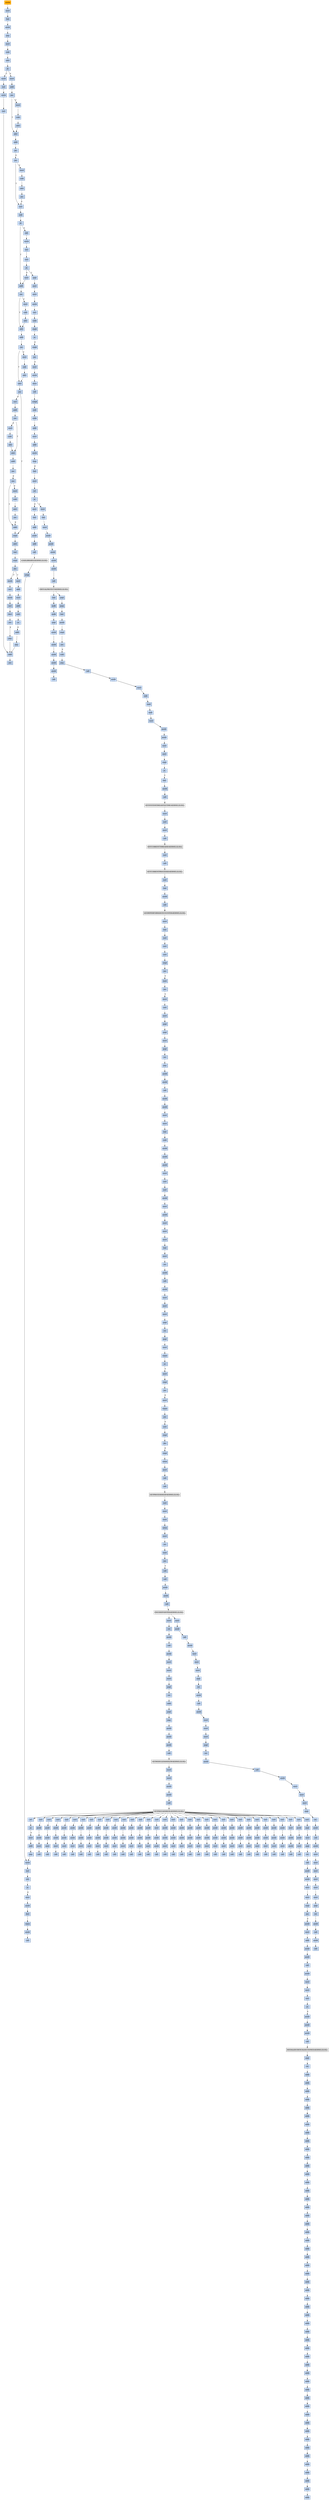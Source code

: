 strict digraph G {
	graph [bgcolor=transparent,
		name=G
	];
	node [color=lightsteelblue,
		fillcolor=lightsteelblue,
		shape=rectangle,
		style=filled
	];
	a0x004281e0pusha_	[color=lightgrey,
		fillcolor=orange,
		label=pusha];
	a0x004281e1movl_0x41a000UINT32_esi	[label=movl];
	a0x004281e0pusha_ -> a0x004281e1movl_0x41a000UINT32_esi	[color="#000000"];
	a0x004281e6leal__102400esi__edi	[label=leal];
	a0x004281e1movl_0x41a000UINT32_esi -> a0x004281e6leal__102400esi__edi	[color="#000000"];
	a0x004281ecpushl_edi	[label=pushl];
	a0x004281e6leal__102400esi__edi -> a0x004281ecpushl_edi	[color="#000000"];
	a0x004281edjmp_0x004281fa	[label=jmp];
	a0x004281ecpushl_edi -> a0x004281edjmp_0x004281fa	[color="#000000"];
	a0x004281famovl_esi__ebx	[label=movl];
	a0x004281edjmp_0x004281fa -> a0x004281famovl_esi__ebx	[color="#000000"];
	a0x004281fcsubl_0xfffffffcUINT8_esi	[label=subl];
	a0x004281famovl_esi__ebx -> a0x004281fcsubl_0xfffffffcUINT8_esi	[color="#000000"];
	a0x004281ffadcl_ebx_ebx	[label=adcl];
	a0x004281fcsubl_0xfffffffcUINT8_esi -> a0x004281ffadcl_ebx_ebx	[color="#000000"];
	a0x00428201jb_0x004281f0	[label=jb];
	a0x004281ffadcl_ebx_ebx -> a0x00428201jb_0x004281f0	[color="#000000"];
	a0x004281f0movb_esi__al	[label=movb];
	a0x00428201jb_0x004281f0 -> a0x004281f0movb_esi__al	[color="#000000",
		label=T];
	a0x00428203movl_0x1UINT32_eax	[label=movl];
	a0x00428201jb_0x004281f0 -> a0x00428203movl_0x1UINT32_eax	[color="#000000",
		label=F];
	a0x004281f2incl_esi	[label=incl];
	a0x004281f0movb_esi__al -> a0x004281f2incl_esi	[color="#000000"];
	a0x004281f3movb_al_edi_	[label=movb];
	a0x004281f2incl_esi -> a0x004281f3movb_al_edi_	[color="#000000"];
	a0x004281f5incl_edi	[label=incl];
	a0x004281f3movb_al_edi_ -> a0x004281f5incl_edi	[color="#000000"];
	a0x004281f6addl_ebx_ebx	[label=addl];
	a0x004281f5incl_edi -> a0x004281f6addl_ebx_ebx	[color="#000000"];
	a0x004281f8jne_0x00428201	[label=jne];
	a0x004281f6addl_ebx_ebx -> a0x004281f8jne_0x00428201	[color="#000000"];
	a0x00428208addl_ebx_ebx	[label=addl];
	a0x00428203movl_0x1UINT32_eax -> a0x00428208addl_ebx_ebx	[color="#000000"];
	a0x0042820ajne_0x00428213	[label=jne];
	a0x00428208addl_ebx_ebx -> a0x0042820ajne_0x00428213	[color="#000000"];
	a0x00428213adcl_eax_eax	[label=adcl];
	a0x0042820ajne_0x00428213 -> a0x00428213adcl_eax_eax	[color="#000000",
		label=T];
	a0x0042820cmovl_esi__ebx	[label=movl];
	a0x0042820ajne_0x00428213 -> a0x0042820cmovl_esi__ebx	[color="#000000",
		label=F];
	a0x00428215addl_ebx_ebx	[label=addl];
	a0x00428213adcl_eax_eax -> a0x00428215addl_ebx_ebx	[color="#000000"];
	a0x00428217jae_0x00428208	[label=jae];
	a0x00428215addl_ebx_ebx -> a0x00428217jae_0x00428208	[color="#000000"];
	a0x00428219jne_0x00428224	[label=jne];
	a0x00428217jae_0x00428208 -> a0x00428219jne_0x00428224	[color="#000000",
		label=F];
	a0x00428224xorl_ecx_ecx	[label=xorl];
	a0x00428219jne_0x00428224 -> a0x00428224xorl_ecx_ecx	[color="#000000",
		label=T];
	a0x0042821bmovl_esi__ebx	[label=movl];
	a0x00428219jne_0x00428224 -> a0x0042821bmovl_esi__ebx	[color="#000000",
		label=F];
	a0x00428226subl_0x3UINT8_eax	[label=subl];
	a0x00428224xorl_ecx_ecx -> a0x00428226subl_0x3UINT8_eax	[color="#000000"];
	a0x00428229jb_0x00428238	[label=jb];
	a0x00428226subl_0x3UINT8_eax -> a0x00428229jb_0x00428238	[color="#000000"];
	a0x0042822bshll_0x8UINT8_eax	[label=shll];
	a0x00428229jb_0x00428238 -> a0x0042822bshll_0x8UINT8_eax	[color="#000000",
		label=F];
	a0x00428238addl_ebx_ebx	[label=addl];
	a0x00428229jb_0x00428238 -> a0x00428238addl_ebx_ebx	[color="#000000",
		label=T];
	a0x0042822emovb_esi__al	[label=movb];
	a0x0042822bshll_0x8UINT8_eax -> a0x0042822emovb_esi__al	[color="#000000"];
	a0x00428230incl_esi	[label=incl];
	a0x0042822emovb_esi__al -> a0x00428230incl_esi	[color="#000000"];
	a0x00428231xorl_0xffffffffUINT8_eax	[label=xorl];
	a0x00428230incl_esi -> a0x00428231xorl_0xffffffffUINT8_eax	[color="#000000"];
	a0x00428234je_0x004282aa	[label=je];
	a0x00428231xorl_0xffffffffUINT8_eax -> a0x00428234je_0x004282aa	[color="#000000"];
	a0x00428236movl_eax_ebp	[label=movl];
	a0x00428234je_0x004282aa -> a0x00428236movl_eax_ebp	[color="#000000",
		label=F];
	a0x004282aapopl_esi	[label=popl];
	a0x00428234je_0x004282aa -> a0x004282aapopl_esi	[color="#000000",
		label=T];
	a0x00428236movl_eax_ebp -> a0x00428238addl_ebx_ebx	[color="#000000"];
	a0x0042823ajne_0x00428243	[label=jne];
	a0x00428238addl_ebx_ebx -> a0x0042823ajne_0x00428243	[color="#000000"];
	a0x00428243adcl_ecx_ecx	[label=adcl];
	a0x0042823ajne_0x00428243 -> a0x00428243adcl_ecx_ecx	[color="#000000",
		label=T];
	a0x0042823cmovl_esi__ebx	[label=movl];
	a0x0042823ajne_0x00428243 -> a0x0042823cmovl_esi__ebx	[color="#000000",
		label=F];
	a0x00428245addl_ebx_ebx	[label=addl];
	a0x00428243adcl_ecx_ecx -> a0x00428245addl_ebx_ebx	[color="#000000"];
	a0x00428247jne_0x00428250	[label=jne];
	a0x00428245addl_ebx_ebx -> a0x00428247jne_0x00428250	[color="#000000"];
	a0x00428250adcl_ecx_ecx	[label=adcl];
	a0x00428247jne_0x00428250 -> a0x00428250adcl_ecx_ecx	[color="#000000",
		label=T];
	a0x00428249movl_esi__ebx	[label=movl];
	a0x00428247jne_0x00428250 -> a0x00428249movl_esi__ebx	[color="#000000",
		label=F];
	a0x00428252jne_0x00428274	[label=jne];
	a0x00428250adcl_ecx_ecx -> a0x00428252jne_0x00428274	[color="#000000"];
	a0x00428274cmpl_0xfffff300UINT32_ebp	[label=cmpl];
	a0x00428252jne_0x00428274 -> a0x00428274cmpl_0xfffff300UINT32_ebp	[color="#000000",
		label=T];
	a0x00428254incl_ecx	[label=incl];
	a0x00428252jne_0x00428274 -> a0x00428254incl_ecx	[color="#000000",
		label=F];
	a0x0042827aadcl_0x1UINT8_ecx	[label=adcl];
	a0x00428274cmpl_0xfffff300UINT32_ebp -> a0x0042827aadcl_0x1UINT8_ecx	[color="#000000"];
	a0x0042827dleal_ediebp__edx	[label=leal];
	a0x0042827aadcl_0x1UINT8_ecx -> a0x0042827dleal_ediebp__edx	[color="#000000"];
	a0x00428280cmpl_0xfffffffcUINT8_ebp	[label=cmpl];
	a0x0042827dleal_ediebp__edx -> a0x00428280cmpl_0xfffffffcUINT8_ebp	[color="#000000"];
	a0x00428283jbe_0x00428294	[label=jbe];
	a0x00428280cmpl_0xfffffffcUINT8_ebp -> a0x00428283jbe_0x00428294	[color="#000000"];
	a0x00428294movl_edx__eax	[label=movl];
	a0x00428283jbe_0x00428294 -> a0x00428294movl_edx__eax	[color="#000000",
		label=T];
	a0x00428285movb_edx__al	[label=movb];
	a0x00428283jbe_0x00428294 -> a0x00428285movb_edx__al	[color="#000000",
		label=F];
	a0x00428296addl_0x4UINT8_edx	[label=addl];
	a0x00428294movl_edx__eax -> a0x00428296addl_0x4UINT8_edx	[color="#000000"];
	a0x00428299movl_eax_edi_	[label=movl];
	a0x00428296addl_0x4UINT8_edx -> a0x00428299movl_eax_edi_	[color="#000000"];
	a0x0042829baddl_0x4UINT8_edi	[label=addl];
	a0x00428299movl_eax_edi_ -> a0x0042829baddl_0x4UINT8_edi	[color="#000000"];
	a0x0042829esubl_0x4UINT8_ecx	[label=subl];
	a0x0042829baddl_0x4UINT8_edi -> a0x0042829esubl_0x4UINT8_ecx	[color="#000000"];
	a0x004282a1ja_0x00428294	[label=ja];
	a0x0042829esubl_0x4UINT8_ecx -> a0x004282a1ja_0x00428294	[color="#000000"];
	a0x004282a3addl_ecx_edi	[label=addl];
	a0x004282a1ja_0x00428294 -> a0x004282a3addl_ecx_edi	[color="#000000",
		label=F];
	a0x004282a5jmp_0x004281f6	[label=jmp];
	a0x004282a3addl_ecx_edi -> a0x004282a5jmp_0x004281f6	[color="#000000"];
	a0x004282a5jmp_0x004281f6 -> a0x004281f6addl_ebx_ebx	[color="#000000"];
	a0x00428287incl_edx	[label=incl];
	a0x00428285movb_edx__al -> a0x00428287incl_edx	[color="#000000"];
	a0x00428288movb_al_edi_	[label=movb];
	a0x00428287incl_edx -> a0x00428288movb_al_edi_	[color="#000000"];
	a0x0042828aincl_edi	[label=incl];
	a0x00428288movb_al_edi_ -> a0x0042828aincl_edi	[color="#000000"];
	a0x0042828bdecl_ecx	[label=decl];
	a0x0042828aincl_edi -> a0x0042828bdecl_ecx	[color="#000000"];
	a0x0042828cjne_0x00428285	[label=jne];
	a0x0042828bdecl_ecx -> a0x0042828cjne_0x00428285	[color="#000000"];
	a0x0042828ejmp_0x004281f6	[label=jmp];
	a0x0042828cjne_0x00428285 -> a0x0042828ejmp_0x004281f6	[color="#000000",
		label=F];
	a0x0042828ejmp_0x004281f6 -> a0x004281f6addl_ebx_ebx	[color="#000000"];
	a0x00428255addl_ebx_ebx	[label=addl];
	a0x00428254incl_ecx -> a0x00428255addl_ebx_ebx	[color="#000000"];
	a0x00428257jne_0x00428260	[label=jne];
	a0x00428255addl_ebx_ebx -> a0x00428257jne_0x00428260	[color="#000000"];
	a0x00428260adcl_ecx_ecx	[label=adcl];
	a0x00428257jne_0x00428260 -> a0x00428260adcl_ecx_ecx	[color="#000000",
		label=T];
	a0x00428259movl_esi__ebx	[label=movl];
	a0x00428257jne_0x00428260 -> a0x00428259movl_esi__ebx	[color="#000000",
		label=F];
	a0x00428262addl_ebx_ebx	[label=addl];
	a0x00428260adcl_ecx_ecx -> a0x00428262addl_ebx_ebx	[color="#000000"];
	a0x00428264jae_0x00428255	[label=jae];
	a0x00428262addl_ebx_ebx -> a0x00428264jae_0x00428255	[color="#000000"];
	a0x00428266jne_0x00428271	[label=jne];
	a0x00428264jae_0x00428255 -> a0x00428266jne_0x00428271	[color="#000000",
		label=F];
	a0x00428271addl_0x2UINT8_ecx	[label=addl];
	a0x00428266jne_0x00428271 -> a0x00428271addl_0x2UINT8_ecx	[color="#000000",
		label=T];
	a0x00428268movl_esi__ebx	[label=movl];
	a0x00428266jne_0x00428271 -> a0x00428268movl_esi__ebx	[color="#000000",
		label=F];
	a0x00428271addl_0x2UINT8_ecx -> a0x00428274cmpl_0xfffff300UINT32_ebp	[color="#000000"];
	a0x0042821dsubl_0xfffffffcUINT8_esi	[label=subl];
	a0x0042821bmovl_esi__ebx -> a0x0042821dsubl_0xfffffffcUINT8_esi	[color="#000000"];
	a0x00428220adcl_ebx_ebx	[label=adcl];
	a0x0042821dsubl_0xfffffffcUINT8_esi -> a0x00428220adcl_ebx_ebx	[color="#000000"];
	a0x00428222jae_0x00428208	[label=jae];
	a0x00428220adcl_ebx_ebx -> a0x00428222jae_0x00428208	[color="#000000"];
	a0x00428222jae_0x00428208 -> a0x00428224xorl_ecx_ecx	[color="#000000",
		label=F];
	a0x0042820esubl_0xfffffffcUINT8_esi	[label=subl];
	a0x0042820cmovl_esi__ebx -> a0x0042820esubl_0xfffffffcUINT8_esi	[color="#000000"];
	a0x00428211adcl_ebx_ebx	[label=adcl];
	a0x0042820esubl_0xfffffffcUINT8_esi -> a0x00428211adcl_ebx_ebx	[color="#000000"];
	a0x00428211adcl_ebx_ebx -> a0x00428213adcl_eax_eax	[color="#000000"];
	a0x0042825bsubl_0xfffffffcUINT8_esi	[label=subl];
	a0x00428259movl_esi__ebx -> a0x0042825bsubl_0xfffffffcUINT8_esi	[color="#000000"];
	a0x0042825eadcl_ebx_ebx	[label=adcl];
	a0x0042825bsubl_0xfffffffcUINT8_esi -> a0x0042825eadcl_ebx_ebx	[color="#000000"];
	a0x0042825eadcl_ebx_ebx -> a0x00428260adcl_ecx_ecx	[color="#000000"];
	a0x0042823esubl_0xfffffffcUINT8_esi	[label=subl];
	a0x0042823cmovl_esi__ebx -> a0x0042823esubl_0xfffffffcUINT8_esi	[color="#000000"];
	a0x00428241adcl_ebx_ebx	[label=adcl];
	a0x0042823esubl_0xfffffffcUINT8_esi -> a0x00428241adcl_ebx_ebx	[color="#000000"];
	a0x00428241adcl_ebx_ebx -> a0x00428243adcl_ecx_ecx	[color="#000000"];
	a0x0042824bsubl_0xfffffffcUINT8_esi	[label=subl];
	a0x00428249movl_esi__ebx -> a0x0042824bsubl_0xfffffffcUINT8_esi	[color="#000000"];
	a0x0042824eadcl_ebx_ebx	[label=adcl];
	a0x0042824bsubl_0xfffffffcUINT8_esi -> a0x0042824eadcl_ebx_ebx	[color="#000000"];
	a0x0042824eadcl_ebx_ebx -> a0x00428250adcl_ecx_ecx	[color="#000000"];
	a0x0042826asubl_0xfffffffcUINT8_esi	[label=subl];
	a0x00428268movl_esi__ebx -> a0x0042826asubl_0xfffffffcUINT8_esi	[color="#000000"];
	a0x0042826dadcl_ebx_ebx	[label=adcl];
	a0x0042826asubl_0xfffffffcUINT8_esi -> a0x0042826dadcl_ebx_ebx	[color="#000000"];
	a0x0042826fjae_0x00428255	[label=jae];
	a0x0042826dadcl_ebx_ebx -> a0x0042826fjae_0x00428255	[color="#000000"];
	a0x0042826fjae_0x00428255 -> a0x00428271addl_0x2UINT8_ecx	[color="#000000",
		label=F];
	a0x004282abmovl_esi_edi	[label=movl];
	a0x004282aapopl_esi -> a0x004282abmovl_esi_edi	[color="#000000"];
	a0x004282admovl_0x6b7UINT32_ecx	[label=movl];
	a0x004282abmovl_esi_edi -> a0x004282admovl_0x6b7UINT32_ecx	[color="#000000"];
	a0x004282b2movb_edi__al	[label=movb];
	a0x004282admovl_0x6b7UINT32_ecx -> a0x004282b2movb_edi__al	[color="#000000"];
	a0x004282b4incl_edi	[label=incl];
	a0x004282b2movb_edi__al -> a0x004282b4incl_edi	[color="#000000"];
	a0x004282b5subb_0xffffffe8UINT8_al	[label=subb];
	a0x004282b4incl_edi -> a0x004282b5subb_0xffffffe8UINT8_al	[color="#000000"];
	a0x004282b7cmpb_0x1UINT8_al	[label=cmpb];
	a0x004282b5subb_0xffffffe8UINT8_al -> a0x004282b7cmpb_0x1UINT8_al	[color="#000000"];
	a0x004282b9ja_0x004282b2	[label=ja];
	a0x004282b7cmpb_0x1UINT8_al -> a0x004282b9ja_0x004282b2	[color="#000000"];
	a0x004282bbcmpb_0x5UINT8_edi_	[label=cmpb];
	a0x004282b9ja_0x004282b2 -> a0x004282bbcmpb_0x5UINT8_edi_	[color="#000000",
		label=F];
	a0x004282bejne_0x004282b2	[label=jne];
	a0x004282bbcmpb_0x5UINT8_edi_ -> a0x004282bejne_0x004282b2	[color="#000000"];
	a0x004282c0movl_edi__eax	[label=movl];
	a0x004282bejne_0x004282b2 -> a0x004282c0movl_edi__eax	[color="#000000",
		label=F];
	a0x004282c2movb_0x4edi__bl	[label=movb];
	a0x004282c0movl_edi__eax -> a0x004282c2movb_0x4edi__bl	[color="#000000"];
	a0x004282c5shrw_0x8UINT8_ax	[label=shrw];
	a0x004282c2movb_0x4edi__bl -> a0x004282c5shrw_0x8UINT8_ax	[color="#000000"];
	a0x004282c9roll_0x10UINT8_eax	[label=roll];
	a0x004282c5shrw_0x8UINT8_ax -> a0x004282c9roll_0x10UINT8_eax	[color="#000000"];
	a0x004282ccxchgb_al_ah	[label=xchgb];
	a0x004282c9roll_0x10UINT8_eax -> a0x004282ccxchgb_al_ah	[color="#000000"];
	a0x004282cesubl_edi_eax	[label=subl];
	a0x004282ccxchgb_al_ah -> a0x004282cesubl_edi_eax	[color="#000000"];
	a0x004282d0subb_0xffffffe8UINT8_bl	[label=subb];
	a0x004282cesubl_edi_eax -> a0x004282d0subb_0xffffffe8UINT8_bl	[color="#000000"];
	a0x004282d3addl_esi_eax	[label=addl];
	a0x004282d0subb_0xffffffe8UINT8_bl -> a0x004282d3addl_esi_eax	[color="#000000"];
	a0x004282d5movl_eax_edi_	[label=movl];
	a0x004282d3addl_esi_eax -> a0x004282d5movl_eax_edi_	[color="#000000"];
	a0x004282d7addl_0x5UINT8_edi	[label=addl];
	a0x004282d5movl_eax_edi_ -> a0x004282d7addl_0x5UINT8_edi	[color="#000000"];
	a0x004282damovb_bl_al	[label=movb];
	a0x004282d7addl_0x5UINT8_edi -> a0x004282damovb_bl_al	[color="#000000"];
	a0x004282dcloop_0x004282b7	[label=loop];
	a0x004282damovb_bl_al -> a0x004282dcloop_0x004282b7	[color="#000000"];
	a0x004282deleal_0x26000esi__edi	[label=leal];
	a0x004282dcloop_0x004282b7 -> a0x004282deleal_0x26000esi__edi	[color="#000000",
		label=F];
	a0x004282e4movl_edi__eax	[label=movl];
	a0x004282deleal_0x26000esi__edi -> a0x004282e4movl_edi__eax	[color="#000000"];
	a0x004282e6orl_eax_eax	[label=orl];
	a0x004282e4movl_edi__eax -> a0x004282e6orl_eax_eax	[color="#000000"];
	a0x004282e8je_0x00428326	[label=je];
	a0x004282e6orl_eax_eax -> a0x004282e8je_0x00428326	[color="#000000"];
	a0x004282eamovl_0x4edi__ebx	[label=movl];
	a0x004282e8je_0x00428326 -> a0x004282eamovl_0x4edi__ebx	[color="#000000",
		label=F];
	a0x00428326movl_0x285f4esi__ebp	[label=movl];
	a0x004282e8je_0x00428326 -> a0x00428326movl_0x285f4esi__ebp	[color="#000000",
		label=T];
	a0x004282edleal_0x28560eaxesi__eax	[label=leal];
	a0x004282eamovl_0x4edi__ebx -> a0x004282edleal_0x28560eaxesi__eax	[color="#000000"];
	a0x004282f4addl_esi_ebx	[label=addl];
	a0x004282edleal_0x28560eaxesi__eax -> a0x004282f4addl_esi_ebx	[color="#000000"];
	a0x004282f6pushl_eax	[label=pushl];
	a0x004282f4addl_esi_ebx -> a0x004282f6pushl_eax	[color="#000000"];
	a0x004282f7addl_0x8UINT8_edi	[label=addl];
	a0x004282f6pushl_eax -> a0x004282f7addl_0x8UINT8_edi	[color="#000000"];
	a0x004282facall_0x285e8esi_	[label=call];
	a0x004282f7addl_0x8UINT8_edi -> a0x004282facall_0x285e8esi_	[color="#000000"];
	LOADLIBRARYA_KERNEL32_DLL	[color=lightgrey,
		fillcolor=lightgrey,
		label="LOADLIBRARYA-KERNEL32-DLL"];
	a0x004282facall_0x285e8esi_ -> LOADLIBRARYA_KERNEL32_DLL	[color="#000000"];
	a0x00428300xchgl_eax_ebp	[label=xchgl];
	LOADLIBRARYA_KERNEL32_DLL -> a0x00428300xchgl_eax_ebp	[color="#000000"];
	a0x00428301movb_edi__al	[label=movb];
	a0x00428300xchgl_eax_ebp -> a0x00428301movb_edi__al	[color="#000000"];
	a0x00428303incl_edi	[label=incl];
	a0x00428301movb_edi__al -> a0x00428303incl_edi	[color="#000000"];
	a0x00428304orb_al_al	[label=orb];
	a0x00428303incl_edi -> a0x00428304orb_al_al	[color="#000000"];
	a0x00428306je_0x004282e4	[label=je];
	a0x00428304orb_al_al -> a0x00428306je_0x004282e4	[color="#000000"];
	a0x00428308movl_edi_ecx	[label=movl];
	a0x00428306je_0x004282e4 -> a0x00428308movl_edi_ecx	[color="#000000",
		label=F];
	a0x0042830apushl_edi	[label=pushl];
	a0x00428308movl_edi_ecx -> a0x0042830apushl_edi	[color="#000000"];
	a0x0042830bdecl_eax	[label=decl];
	a0x0042830apushl_edi -> a0x0042830bdecl_eax	[color="#000000"];
	a0x0042830crepnz_scasb_es_edi__al	[label=repnz];
	a0x0042830bdecl_eax -> a0x0042830crepnz_scasb_es_edi__al	[color="#000000"];
	a0x0042830epushl_ebp	[label=pushl];
	a0x0042830crepnz_scasb_es_edi__al -> a0x0042830epushl_ebp	[color="#000000"];
	a0x0042830fcall_0x285f0esi_	[label=call];
	a0x0042830epushl_ebp -> a0x0042830fcall_0x285f0esi_	[color="#000000"];
	GETPROCADDRESS_KERNEL32_DLL	[color=lightgrey,
		fillcolor=lightgrey,
		label="GETPROCADDRESS-KERNEL32-DLL"];
	a0x00428315orl_eax_eax	[label=orl];
	GETPROCADDRESS_KERNEL32_DLL -> a0x00428315orl_eax_eax	[color="#000000"];
	a0x00406c67xorl_0x4220d0_eax	[label=xorl];
	GETPROCADDRESS_KERNEL32_DLL -> a0x00406c67xorl_0x4220d0_eax	[color="#000000"];
	a0x00406c7axorl_0x4220d0_eax	[label=xorl];
	GETPROCADDRESS_KERNEL32_DLL -> a0x00406c7axorl_0x4220d0_eax	[color="#000000"];
	a0x00406c8dxorl_0x4220d0_eax	[label=xorl];
	GETPROCADDRESS_KERNEL32_DLL -> a0x00406c8dxorl_0x4220d0_eax	[color="#000000"];
	a0x00406ca0xorl_0x4220d0_eax	[label=xorl];
	GETPROCADDRESS_KERNEL32_DLL -> a0x00406ca0xorl_0x4220d0_eax	[color="#000000"];
	a0x00406cb3xorl_0x4220d0_eax	[label=xorl];
	GETPROCADDRESS_KERNEL32_DLL -> a0x00406cb3xorl_0x4220d0_eax	[color="#000000"];
	a0x00406cc6xorl_0x4220d0_eax	[label=xorl];
	GETPROCADDRESS_KERNEL32_DLL -> a0x00406cc6xorl_0x4220d0_eax	[color="#000000"];
	a0x00406cd9xorl_0x4220d0_eax	[label=xorl];
	GETPROCADDRESS_KERNEL32_DLL -> a0x00406cd9xorl_0x4220d0_eax	[color="#000000"];
	a0x00406cecxorl_0x4220d0_eax	[label=xorl];
	GETPROCADDRESS_KERNEL32_DLL -> a0x00406cecxorl_0x4220d0_eax	[color="#000000"];
	a0x00406cffxorl_0x4220d0_eax	[label=xorl];
	GETPROCADDRESS_KERNEL32_DLL -> a0x00406cffxorl_0x4220d0_eax	[color="#000000"];
	a0x00406d12xorl_0x4220d0_eax	[label=xorl];
	GETPROCADDRESS_KERNEL32_DLL -> a0x00406d12xorl_0x4220d0_eax	[color="#000000"];
	a0x00406d25xorl_0x4220d0_eax	[label=xorl];
	GETPROCADDRESS_KERNEL32_DLL -> a0x00406d25xorl_0x4220d0_eax	[color="#000000"];
	a0x00406d38xorl_0x4220d0_eax	[label=xorl];
	GETPROCADDRESS_KERNEL32_DLL -> a0x00406d38xorl_0x4220d0_eax	[color="#000000"];
	a0x00406d4bxorl_0x4220d0_eax	[label=xorl];
	GETPROCADDRESS_KERNEL32_DLL -> a0x00406d4bxorl_0x4220d0_eax	[color="#000000"];
	a0x00406d5exorl_0x4220d0_eax	[label=xorl];
	GETPROCADDRESS_KERNEL32_DLL -> a0x00406d5exorl_0x4220d0_eax	[color="#000000"];
	a0x00406d71xorl_0x4220d0_eax	[label=xorl];
	GETPROCADDRESS_KERNEL32_DLL -> a0x00406d71xorl_0x4220d0_eax	[color="#000000"];
	a0x00406d84xorl_0x4220d0_eax	[label=xorl];
	GETPROCADDRESS_KERNEL32_DLL -> a0x00406d84xorl_0x4220d0_eax	[color="#000000"];
	a0x00406d97xorl_0x4220d0_eax	[label=xorl];
	GETPROCADDRESS_KERNEL32_DLL -> a0x00406d97xorl_0x4220d0_eax	[color="#000000"];
	a0x00406daaxorl_0x4220d0_eax	[label=xorl];
	GETPROCADDRESS_KERNEL32_DLL -> a0x00406daaxorl_0x4220d0_eax	[color="#000000"];
	a0x00406dbdxorl_0x4220d0_eax	[label=xorl];
	GETPROCADDRESS_KERNEL32_DLL -> a0x00406dbdxorl_0x4220d0_eax	[color="#000000"];
	a0x00406dd0xorl_0x4220d0_eax	[label=xorl];
	GETPROCADDRESS_KERNEL32_DLL -> a0x00406dd0xorl_0x4220d0_eax	[color="#000000"];
	a0x00406de3xorl_0x4220d0_eax	[label=xorl];
	GETPROCADDRESS_KERNEL32_DLL -> a0x00406de3xorl_0x4220d0_eax	[color="#000000"];
	a0x00406df6xorl_0x4220d0_eax	[label=xorl];
	GETPROCADDRESS_KERNEL32_DLL -> a0x00406df6xorl_0x4220d0_eax	[color="#000000"];
	a0x00406e09xorl_0x4220d0_eax	[label=xorl];
	GETPROCADDRESS_KERNEL32_DLL -> a0x00406e09xorl_0x4220d0_eax	[color="#000000"];
	a0x00406e1cxorl_0x4220d0_eax	[label=xorl];
	GETPROCADDRESS_KERNEL32_DLL -> a0x00406e1cxorl_0x4220d0_eax	[color="#000000"];
	a0x00406e2fxorl_0x4220d0_eax	[label=xorl];
	GETPROCADDRESS_KERNEL32_DLL -> a0x00406e2fxorl_0x4220d0_eax	[color="#000000"];
	a0x00406e42xorl_0x4220d0_eax	[label=xorl];
	GETPROCADDRESS_KERNEL32_DLL -> a0x00406e42xorl_0x4220d0_eax	[color="#000000"];
	a0x00406e55xorl_0x4220d0_eax	[label=xorl];
	GETPROCADDRESS_KERNEL32_DLL -> a0x00406e55xorl_0x4220d0_eax	[color="#000000"];
	a0x00406e68xorl_0x4220d0_eax	[label=xorl];
	GETPROCADDRESS_KERNEL32_DLL -> a0x00406e68xorl_0x4220d0_eax	[color="#000000"];
	a0x00406e7bxorl_0x4220d0_eax	[label=xorl];
	GETPROCADDRESS_KERNEL32_DLL -> a0x00406e7bxorl_0x4220d0_eax	[color="#000000"];
	a0x00406e8exorl_0x4220d0_eax	[label=xorl];
	GETPROCADDRESS_KERNEL32_DLL -> a0x00406e8exorl_0x4220d0_eax	[color="#000000"];
	a0x00406ea1xorl_0x4220d0_eax	[label=xorl];
	GETPROCADDRESS_KERNEL32_DLL -> a0x00406ea1xorl_0x4220d0_eax	[color="#000000"];
	a0x00406eb4xorl_0x4220d0_eax	[label=xorl];
	GETPROCADDRESS_KERNEL32_DLL -> a0x00406eb4xorl_0x4220d0_eax	[color="#000000"];
	a0x00406ec7xorl_0x4220d0_eax	[label=xorl];
	GETPROCADDRESS_KERNEL32_DLL -> a0x00406ec7xorl_0x4220d0_eax	[color="#000000"];
	a0x00428317je_0x00428320	[label=je];
	a0x00428315orl_eax_eax -> a0x00428317je_0x00428320	[color="#000000"];
	a0x00428319movl_eax_ebx_	[label=movl];
	a0x00428317je_0x00428320 -> a0x00428319movl_eax_ebx_	[color="#000000",
		label=F];
	a0x0042831baddl_0x4UINT8_ebx	[label=addl];
	a0x00428319movl_eax_ebx_ -> a0x0042831baddl_0x4UINT8_ebx	[color="#000000"];
	a0x0042831ejmp_0x00428301	[label=jmp];
	a0x0042831baddl_0x4UINT8_ebx -> a0x0042831ejmp_0x00428301	[color="#000000"];
	a0x0042831ejmp_0x00428301 -> a0x00428301movb_edi__al	[color="#000000"];
	a0x0042832cleal__4096esi__edi	[label=leal];
	a0x00428326movl_0x285f4esi__ebp -> a0x0042832cleal__4096esi__edi	[color="#000000"];
	a0x00428332movl_0x1000UINT32_ebx	[label=movl];
	a0x0042832cleal__4096esi__edi -> a0x00428332movl_0x1000UINT32_ebx	[color="#000000"];
	a0x00428337pushl_eax	[label=pushl];
	a0x00428332movl_0x1000UINT32_ebx -> a0x00428337pushl_eax	[color="#000000"];
	a0x00428338pushl_esp	[label=pushl];
	a0x00428337pushl_eax -> a0x00428338pushl_esp	[color="#000000"];
	a0x00428339pushl_0x4UINT8	[label=pushl];
	a0x00428338pushl_esp -> a0x00428339pushl_0x4UINT8	[color="#000000"];
	a0x0042833bpushl_ebx	[label=pushl];
	a0x00428339pushl_0x4UINT8 -> a0x0042833bpushl_ebx	[color="#000000"];
	a0x0042833cpushl_edi	[label=pushl];
	a0x0042833bpushl_ebx -> a0x0042833cpushl_edi	[color="#000000"];
	a0x0042833dcall_ebp	[label=call];
	a0x0042833cpushl_edi -> a0x0042833dcall_ebp	[color="#000000"];
	VIRTUALPROTECT_KERNEL32_DLL	[color=lightgrey,
		fillcolor=lightgrey,
		label="VIRTUALPROTECT-KERNEL32-DLL"];
	a0x0042833dcall_ebp -> VIRTUALPROTECT_KERNEL32_DLL	[color="#000000"];
	a0x0042833fleal_0x217edi__eax	[label=leal];
	VIRTUALPROTECT_KERNEL32_DLL -> a0x0042833fleal_0x217edi__eax	[color="#000000"];
	a0x00428354popl_eax	[label=popl];
	VIRTUALPROTECT_KERNEL32_DLL -> a0x00428354popl_eax	[color="#000000"];
	a0x00428345andb_0x7fUINT8_eax_	[label=andb];
	a0x0042833fleal_0x217edi__eax -> a0x00428345andb_0x7fUINT8_eax_	[color="#000000"];
	a0x00428348andb_0x7fUINT8_0x28eax_	[label=andb];
	a0x00428345andb_0x7fUINT8_eax_ -> a0x00428348andb_0x7fUINT8_0x28eax_	[color="#000000"];
	a0x0042834cpopl_eax	[label=popl];
	a0x00428348andb_0x7fUINT8_0x28eax_ -> a0x0042834cpopl_eax	[color="#000000"];
	a0x0042834dpushl_eax	[label=pushl];
	a0x0042834cpopl_eax -> a0x0042834dpushl_eax	[color="#000000"];
	a0x0042834epushl_esp	[label=pushl];
	a0x0042834dpushl_eax -> a0x0042834epushl_esp	[color="#000000"];
	a0x0042834fpushl_eax	[label=pushl];
	a0x0042834epushl_esp -> a0x0042834fpushl_eax	[color="#000000"];
	a0x00428350pushl_ebx	[label=pushl];
	a0x0042834fpushl_eax -> a0x00428350pushl_ebx	[color="#000000"];
	a0x00428351pushl_edi	[label=pushl];
	a0x00428350pushl_ebx -> a0x00428351pushl_edi	[color="#000000"];
	a0x00428352call_ebp	[label=call];
	a0x00428351pushl_edi -> a0x00428352call_ebp	[color="#000000"];
	a0x00428355popa_	[label=popa];
	a0x00428354popl_eax -> a0x00428355popa_	[color="#000000"];
	a0x00428356leal__128esp__eax	[label=leal];
	a0x00428355popa_ -> a0x00428356leal__128esp__eax	[color="#000000"];
	a0x0042835apushl_0x0UINT8	[label=pushl];
	a0x00428356leal__128esp__eax -> a0x0042835apushl_0x0UINT8	[color="#000000"];
	a0x0042835ccmpl_eax_esp	[label=cmpl];
	a0x0042835apushl_0x0UINT8 -> a0x0042835ccmpl_eax_esp	[color="#000000"];
	a0x0042835ejne_0x0042835a	[label=jne];
	a0x0042835ccmpl_eax_esp -> a0x0042835ejne_0x0042835a	[color="#000000"];
	a0x00428360subl_0xffffff80UINT8_esp	[label=subl];
	a0x0042835ejne_0x0042835a -> a0x00428360subl_0xffffff80UINT8_esp	[color="#000000",
		label=F];
	a0x00428363jmp_0x00405926	[label=jmp];
	a0x00428360subl_0xffffff80UINT8_esp -> a0x00428363jmp_0x00405926	[color="#000000"];
	a0x00405926call_0x40ca32	[label=call];
	a0x00428363jmp_0x00405926 -> a0x00405926call_0x40ca32	[color="#000000"];
	a0x0040ca32pushl_ebp	[label=pushl];
	a0x00405926call_0x40ca32 -> a0x0040ca32pushl_ebp	[color="#000000"];
	a0x0040ca33movl_esp_ebp	[label=movl];
	a0x0040ca32pushl_ebp -> a0x0040ca33movl_esp_ebp	[color="#000000"];
	a0x0040ca35subl_0x14UINT8_esp	[label=subl];
	a0x0040ca33movl_esp_ebp -> a0x0040ca35subl_0x14UINT8_esp	[color="#000000"];
	a0x0040ca38andl_0x0UINT8__12ebp_	[label=andl];
	a0x0040ca35subl_0x14UINT8_esp -> a0x0040ca38andl_0x0UINT8__12ebp_	[color="#000000"];
	a0x0040ca3candl_0x0UINT8__8ebp_	[label=andl];
	a0x0040ca38andl_0x0UINT8__12ebp_ -> a0x0040ca3candl_0x0UINT8__8ebp_	[color="#000000"];
	a0x0040ca40movl_0x4220d0_eax	[label=movl];
	a0x0040ca3candl_0x0UINT8__8ebp_ -> a0x0040ca40movl_0x4220d0_eax	[color="#000000"];
	a0x0040ca45pushl_esi	[label=pushl];
	a0x0040ca40movl_0x4220d0_eax -> a0x0040ca45pushl_esi	[color="#000000"];
	a0x0040ca46pushl_edi	[label=pushl];
	a0x0040ca45pushl_esi -> a0x0040ca46pushl_edi	[color="#000000"];
	a0x0040ca47movl_0xbb40e64eUINT32_edi	[label=movl];
	a0x0040ca46pushl_edi -> a0x0040ca47movl_0xbb40e64eUINT32_edi	[color="#000000"];
	a0x0040ca4cmovl_0xffff0000UINT32_esi	[label=movl];
	a0x0040ca47movl_0xbb40e64eUINT32_edi -> a0x0040ca4cmovl_0xffff0000UINT32_esi	[color="#000000"];
	a0x0040ca51cmpl_edi_eax	[label=cmpl];
	a0x0040ca4cmovl_0xffff0000UINT32_esi -> a0x0040ca51cmpl_edi_eax	[color="#000000"];
	a0x0040ca53je_0x40ca62	[label=je];
	a0x0040ca51cmpl_edi_eax -> a0x0040ca53je_0x40ca62	[color="#000000"];
	a0x0040ca62leal__12ebp__eax	[label=leal];
	a0x0040ca53je_0x40ca62 -> a0x0040ca62leal__12ebp__eax	[color="#000000",
		label=T];
	a0x0040ca65pushl_eax	[label=pushl];
	a0x0040ca62leal__12ebp__eax -> a0x0040ca65pushl_eax	[color="#000000"];
	a0x0040ca66call_0x41516c	[label=call];
	a0x0040ca65pushl_eax -> a0x0040ca66call_0x41516c	[color="#000000"];
	GETSYSTEMTIMEASFILETIME_KERNEL32_DLL	[color=lightgrey,
		fillcolor=lightgrey,
		label="GETSYSTEMTIMEASFILETIME-KERNEL32-DLL"];
	a0x0040ca66call_0x41516c -> GETSYSTEMTIMEASFILETIME_KERNEL32_DLL	[color="#000000"];
	a0x0040ca6cmovl__8ebp__eax	[label=movl];
	GETSYSTEMTIMEASFILETIME_KERNEL32_DLL -> a0x0040ca6cmovl__8ebp__eax	[color="#000000"];
	a0x0040ca6fxorl__12ebp__eax	[label=xorl];
	a0x0040ca6cmovl__8ebp__eax -> a0x0040ca6fxorl__12ebp__eax	[color="#000000"];
	a0x0040ca72movl_eax__4ebp_	[label=movl];
	a0x0040ca6fxorl__12ebp__eax -> a0x0040ca72movl_eax__4ebp_	[color="#000000"];
	a0x0040ca75call_0x41510c	[label=call];
	a0x0040ca72movl_eax__4ebp_ -> a0x0040ca75call_0x41510c	[color="#000000"];
	GETCURRENTTHREADID_KERNEL32_DLL	[color=lightgrey,
		fillcolor=lightgrey,
		label="GETCURRENTTHREADID-KERNEL32-DLL"];
	a0x0040ca75call_0x41510c -> GETCURRENTTHREADID_KERNEL32_DLL	[color="#000000"];
	a0x0040ca7bxorl_eax__4ebp_	[label=xorl];
	GETCURRENTTHREADID_KERNEL32_DLL -> a0x0040ca7bxorl_eax__4ebp_	[color="#000000"];
	a0x0040ca7ecall_0x415168	[label=call];
	a0x0040ca7bxorl_eax__4ebp_ -> a0x0040ca7ecall_0x415168	[color="#000000"];
	GETCURRENTPROCESSID_KERNEL32_DLL	[color=lightgrey,
		fillcolor=lightgrey,
		label="GETCURRENTPROCESSID-KERNEL32-DLL"];
	a0x0040ca7ecall_0x415168 -> GETCURRENTPROCESSID_KERNEL32_DLL	[color="#000000"];
	a0x0040ca84xorl_eax__4ebp_	[label=xorl];
	GETCURRENTPROCESSID_KERNEL32_DLL -> a0x0040ca84xorl_eax__4ebp_	[color="#000000"];
	a0x0040ca87leal__20ebp__eax	[label=leal];
	a0x0040ca84xorl_eax__4ebp_ -> a0x0040ca87leal__20ebp__eax	[color="#000000"];
	a0x0040ca8apushl_eax	[label=pushl];
	a0x0040ca87leal__20ebp__eax -> a0x0040ca8apushl_eax	[color="#000000"];
	a0x0040ca8bcall_0x415164	[label=call];
	a0x0040ca8apushl_eax -> a0x0040ca8bcall_0x415164	[color="#000000"];
	QUERYPERFORMANCECOUNTER_KERNEL32_DLL	[color=lightgrey,
		fillcolor=lightgrey,
		label="QUERYPERFORMANCECOUNTER-KERNEL32-DLL"];
	a0x0040ca8bcall_0x415164 -> QUERYPERFORMANCECOUNTER_KERNEL32_DLL	[color="#000000"];
	a0x0040ca91movl__16ebp__ecx	[label=movl];
	QUERYPERFORMANCECOUNTER_KERNEL32_DLL -> a0x0040ca91movl__16ebp__ecx	[color="#000000"];
	a0x0040ca94leal__4ebp__eax	[label=leal];
	a0x0040ca91movl__16ebp__ecx -> a0x0040ca94leal__4ebp__eax	[color="#000000"];
	a0x0040ca97xorl__20ebp__ecx	[label=xorl];
	a0x0040ca94leal__4ebp__eax -> a0x0040ca97xorl__20ebp__ecx	[color="#000000"];
	a0x0040ca9axorl__4ebp__ecx	[label=xorl];
	a0x0040ca97xorl__20ebp__ecx -> a0x0040ca9axorl__4ebp__ecx	[color="#000000"];
	a0x0040ca9dxorl_eax_ecx	[label=xorl];
	a0x0040ca9axorl__4ebp__ecx -> a0x0040ca9dxorl_eax_ecx	[color="#000000"];
	a0x0040ca9fcmpl_edi_ecx	[label=cmpl];
	a0x0040ca9dxorl_eax_ecx -> a0x0040ca9fcmpl_edi_ecx	[color="#000000"];
	a0x0040caa1jne_0x40caaa	[label=jne];
	a0x0040ca9fcmpl_edi_ecx -> a0x0040caa1jne_0x40caaa	[color="#000000"];
	a0x0040caaatestl_ecx_esi	[label=testl];
	a0x0040caa1jne_0x40caaa -> a0x0040caaatestl_ecx_esi	[color="#000000",
		label=T];
	a0x0040caacjne_0x40caba	[label=jne];
	a0x0040caaatestl_ecx_esi -> a0x0040caacjne_0x40caba	[color="#000000"];
	a0x0040cabamovl_ecx_0x4220d0	[label=movl];
	a0x0040caacjne_0x40caba -> a0x0040cabamovl_ecx_0x4220d0	[color="#000000",
		label=T];
	a0x0040cac0notl_ecx	[label=notl];
	a0x0040cabamovl_ecx_0x4220d0 -> a0x0040cac0notl_ecx	[color="#000000"];
	a0x0040cac2movl_ecx_0x4220d4	[label=movl];
	a0x0040cac0notl_ecx -> a0x0040cac2movl_ecx_0x4220d4	[color="#000000"];
	a0x0040cac8popl_edi	[label=popl];
	a0x0040cac2movl_ecx_0x4220d4 -> a0x0040cac8popl_edi	[color="#000000"];
	a0x0040cac9popl_esi	[label=popl];
	a0x0040cac8popl_edi -> a0x0040cac9popl_esi	[color="#000000"];
	a0x0040cacamovl_ebp_esp	[label=movl];
	a0x0040cac9popl_esi -> a0x0040cacamovl_ebp_esp	[color="#000000"];
	a0x0040caccpopl_ebp	[label=popl];
	a0x0040cacamovl_ebp_esp -> a0x0040caccpopl_ebp	[color="#000000"];
	a0x0040cacdret	[label=ret];
	a0x0040caccpopl_ebp -> a0x0040cacdret	[color="#000000"];
	a0x0040592bjmp_0x4057ab	[label=jmp];
	a0x0040cacdret -> a0x0040592bjmp_0x4057ab	[color="#000000"];
	a0x004057abpushl_0x14UINT8	[label=pushl];
	a0x0040592bjmp_0x4057ab -> a0x004057abpushl_0x14UINT8	[color="#000000"];
	a0x004057adpushl_0x420248UINT32	[label=pushl];
	a0x004057abpushl_0x14UINT8 -> a0x004057adpushl_0x420248UINT32	[color="#000000"];
	a0x004057b2call_0x4077c0	[label=call];
	a0x004057adpushl_0x420248UINT32 -> a0x004057b2call_0x4077c0	[color="#000000"];
	a0x004077c0pushl_0x4052c0UINT32	[label=pushl];
	a0x004057b2call_0x4077c0 -> a0x004077c0pushl_0x4052c0UINT32	[color="#000000"];
	a0x004077c5pushl_fs_0	[label=pushl];
	a0x004077c0pushl_0x4052c0UINT32 -> a0x004077c5pushl_fs_0	[color="#000000"];
	a0x004077ccmovl_0x10esp__eax	[label=movl];
	a0x004077c5pushl_fs_0 -> a0x004077ccmovl_0x10esp__eax	[color="#000000"];
	a0x004077d0movl_ebp_0x10esp_	[label=movl];
	a0x004077ccmovl_0x10esp__eax -> a0x004077d0movl_ebp_0x10esp_	[color="#000000"];
	a0x004077d4leal_0x10esp__ebp	[label=leal];
	a0x004077d0movl_ebp_0x10esp_ -> a0x004077d4leal_0x10esp__ebp	[color="#000000"];
	a0x004077d8subl_eax_esp	[label=subl];
	a0x004077d4leal_0x10esp__ebp -> a0x004077d8subl_eax_esp	[color="#000000"];
	a0x004077dapushl_ebx	[label=pushl];
	a0x004077d8subl_eax_esp -> a0x004077dapushl_ebx	[color="#000000"];
	a0x004077dbpushl_esi	[label=pushl];
	a0x004077dapushl_ebx -> a0x004077dbpushl_esi	[color="#000000"];
	a0x004077dcpushl_edi	[label=pushl];
	a0x004077dbpushl_esi -> a0x004077dcpushl_edi	[color="#000000"];
	a0x004077ddmovl_0x4220d0_eax	[label=movl];
	a0x004077dcpushl_edi -> a0x004077ddmovl_0x4220d0_eax	[color="#000000"];
	a0x004077e2xorl_eax__4ebp_	[label=xorl];
	a0x004077ddmovl_0x4220d0_eax -> a0x004077e2xorl_eax__4ebp_	[color="#000000"];
	a0x004077e5xorl_ebp_eax	[label=xorl];
	a0x004077e2xorl_eax__4ebp_ -> a0x004077e5xorl_ebp_eax	[color="#000000"];
	a0x004077e7pushl_eax	[label=pushl];
	a0x004077e5xorl_ebp_eax -> a0x004077e7pushl_eax	[color="#000000"];
	a0x004077e8movl_esp__24ebp_	[label=movl];
	a0x004077e7pushl_eax -> a0x004077e8movl_esp__24ebp_	[color="#000000"];
	a0x004077ebpushl__8ebp_	[label=pushl];
	a0x004077e8movl_esp__24ebp_ -> a0x004077ebpushl__8ebp_	[color="#000000"];
	a0x004077eemovl__4ebp__eax	[label=movl];
	a0x004077ebpushl__8ebp_ -> a0x004077eemovl__4ebp__eax	[color="#000000"];
	a0x004077f1movl_0xfffffffeUINT32__4ebp_	[label=movl];
	a0x004077eemovl__4ebp__eax -> a0x004077f1movl_0xfffffffeUINT32__4ebp_	[color="#000000"];
	a0x004077f8movl_eax__8ebp_	[label=movl];
	a0x004077f1movl_0xfffffffeUINT32__4ebp_ -> a0x004077f8movl_eax__8ebp_	[color="#000000"];
	a0x004077fbleal__16ebp__eax	[label=leal];
	a0x004077f8movl_eax__8ebp_ -> a0x004077fbleal__16ebp__eax	[color="#000000"];
	a0x004077femovl_eax_fs_0	[label=movl];
	a0x004077fbleal__16ebp__eax -> a0x004077femovl_eax_fs_0	[color="#000000"];
	a0x00407804ret	[label=ret];
	a0x004077femovl_eax_fs_0 -> a0x00407804ret	[color="#000000"];
	a0x004057b7pushl_0x1UINT8	[label=pushl];
	a0x00407804ret -> a0x004057b7pushl_0x1UINT8	[color="#000000"];
	a0x004057b9call_0x40c9e5	[label=call];
	a0x004057b7pushl_0x1UINT8 -> a0x004057b9call_0x40c9e5	[color="#000000"];
	a0x0040c9e5pushl_ebp	[label=pushl];
	a0x004057b9call_0x40c9e5 -> a0x0040c9e5pushl_ebp	[color="#000000"];
	a0x0040c9e6movl_esp_ebp	[label=movl];
	a0x0040c9e5pushl_ebp -> a0x0040c9e6movl_esp_ebp	[color="#000000"];
	a0x0040c9e8movl_0x8ebp__eax	[label=movl];
	a0x0040c9e6movl_esp_ebp -> a0x0040c9e8movl_0x8ebp__eax	[color="#000000"];
	a0x0040c9ebmovl_eax_0x4234e0	[label=movl];
	a0x0040c9e8movl_0x8ebp__eax -> a0x0040c9ebmovl_eax_0x4234e0	[color="#000000"];
	a0x0040c9f0popl_ebp	[label=popl];
	a0x0040c9ebmovl_eax_0x4234e0 -> a0x0040c9f0popl_ebp	[color="#000000"];
	a0x0040c9f1ret	[label=ret];
	a0x0040c9f0popl_ebp -> a0x0040c9f1ret	[color="#000000"];
	a0x004057bepopl_ecx	[label=popl];
	a0x0040c9f1ret -> a0x004057bepopl_ecx	[color="#000000"];
	a0x004057bfmovl_0x5a4dUINT32_eax	[label=movl];
	a0x004057bepopl_ecx -> a0x004057bfmovl_0x5a4dUINT32_eax	[color="#000000"];
	a0x004057c4cmpw_ax_0x400000	[label=cmpw];
	a0x004057bfmovl_0x5a4dUINT32_eax -> a0x004057c4cmpw_ax_0x400000	[color="#000000"];
	a0x004057cbje_0x4057d1	[label=je];
	a0x004057c4cmpw_ax_0x400000 -> a0x004057cbje_0x4057d1	[color="#000000"];
	a0x004057d1movl_0x40003c_eax	[label=movl];
	a0x004057cbje_0x4057d1 -> a0x004057d1movl_0x40003c_eax	[color="#000000",
		label=T];
	a0x004057d6cmpl_0x4550UINT32_0x400000eax_	[label=cmpl];
	a0x004057d1movl_0x40003c_eax -> a0x004057d6cmpl_0x4550UINT32_0x400000eax_	[color="#000000"];
	a0x004057e0jne_0x4057cd	[label=jne];
	a0x004057d6cmpl_0x4550UINT32_0x400000eax_ -> a0x004057e0jne_0x4057cd	[color="#000000"];
	a0x004057e2movl_0x10bUINT32_ecx	[label=movl];
	a0x004057e0jne_0x4057cd -> a0x004057e2movl_0x10bUINT32_ecx	[color="#000000",
		label=F];
	a0x004057e7cmpw_cx_0x400018eax_	[label=cmpw];
	a0x004057e2movl_0x10bUINT32_ecx -> a0x004057e7cmpw_cx_0x400018eax_	[color="#000000"];
	a0x004057eejne_0x4057cd	[label=jne];
	a0x004057e7cmpw_cx_0x400018eax_ -> a0x004057eejne_0x4057cd	[color="#000000"];
	a0x004057f0xorl_ebx_ebx	[label=xorl];
	a0x004057eejne_0x4057cd -> a0x004057f0xorl_ebx_ebx	[color="#000000",
		label=F];
	a0x004057f2cmpl_0xeUINT8_0x400074eax_	[label=cmpl];
	a0x004057f0xorl_ebx_ebx -> a0x004057f2cmpl_0xeUINT8_0x400074eax_	[color="#000000"];
	a0x004057f9jbe_0x405804	[label=jbe];
	a0x004057f2cmpl_0xeUINT8_0x400074eax_ -> a0x004057f9jbe_0x405804	[color="#000000"];
	a0x004057fbcmpl_ebx_0x4000e8eax_	[label=cmpl];
	a0x004057f9jbe_0x405804 -> a0x004057fbcmpl_ebx_0x4000e8eax_	[color="#000000",
		label=F];
	a0x00405801setne_bl	[label=setne];
	a0x004057fbcmpl_ebx_0x4000e8eax_ -> a0x00405801setne_bl	[color="#000000"];
	a0x00405804movl_ebx__28ebp_	[label=movl];
	a0x00405801setne_bl -> a0x00405804movl_ebx__28ebp_	[color="#000000"];
	a0x00405807call_0x4078f0	[label=call];
	a0x00405804movl_ebx__28ebp_ -> a0x00405807call_0x4078f0	[color="#000000"];
	a0x004078f0call_0x415150	[label=call];
	a0x00405807call_0x4078f0 -> a0x004078f0call_0x415150	[color="#000000"];
	GETPROCESSHEAP_KERNEL32_DLL	[color=lightgrey,
		fillcolor=lightgrey,
		label="GETPROCESSHEAP-KERNEL32-DLL"];
	a0x004078f0call_0x415150 -> GETPROCESSHEAP_KERNEL32_DLL	[color="#000000"];
	a0x004078f6xorl_ecx_ecx	[label=xorl];
	GETPROCESSHEAP_KERNEL32_DLL -> a0x004078f6xorl_ecx_ecx	[color="#000000"];
	a0x004078f8movl_eax_0x423b40	[label=movl];
	a0x004078f6xorl_ecx_ecx -> a0x004078f8movl_eax_0x423b40	[color="#000000"];
	a0x004078fdtestl_eax_eax	[label=testl];
	a0x004078f8movl_eax_0x423b40 -> a0x004078fdtestl_eax_eax	[color="#000000"];
	a0x004078ffsetne_cl	[label=setne];
	a0x004078fdtestl_eax_eax -> a0x004078ffsetne_cl	[color="#000000"];
	a0x00407902movl_ecx_eax	[label=movl];
	a0x004078ffsetne_cl -> a0x00407902movl_ecx_eax	[color="#000000"];
	a0x00407904ret	[label=ret];
	a0x00407902movl_ecx_eax -> a0x00407904ret	[color="#000000"];
	a0x0040580ctestl_eax_eax	[label=testl];
	a0x00407904ret -> a0x0040580ctestl_eax_eax	[color="#000000"];
	a0x0040580ejne_0x405818	[label=jne];
	a0x0040580ctestl_eax_eax -> a0x0040580ejne_0x405818	[color="#000000"];
	a0x00405818call_0x406832	[label=call];
	a0x0040580ejne_0x405818 -> a0x00405818call_0x406832	[color="#000000",
		label=T];
	a0x00406832call_0x403ab2	[label=call];
	a0x00405818call_0x406832 -> a0x00406832call_0x403ab2	[color="#000000"];
	a0x00403ab2pushl_esi	[label=pushl];
	a0x00406832call_0x403ab2 -> a0x00403ab2pushl_esi	[color="#000000"];
	a0x00403ab3pushl_0x0UINT8	[label=pushl];
	a0x00403ab2pushl_esi -> a0x00403ab3pushl_0x0UINT8	[color="#000000"];
	a0x00403ab5call_0x4150d8	[label=call];
	a0x00403ab3pushl_0x0UINT8 -> a0x00403ab5call_0x4150d8	[color="#000000"];
	ENCODEPOINTER_KERNEL32_DLL	[color=lightgrey,
		fillcolor=lightgrey,
		label="ENCODEPOINTER-KERNEL32-DLL"];
	a0x00403ab5call_0x4150d8 -> ENCODEPOINTER_KERNEL32_DLL	[color="#000000"];
	a0x00403abbmovl_eax_esi	[label=movl];
	ENCODEPOINTER_KERNEL32_DLL -> a0x00403abbmovl_eax_esi	[color="#000000"];
	a0x00407546movl_eax_0x423b14	[label=movl];
	ENCODEPOINTER_KERNEL32_DLL -> a0x00407546movl_eax_0x423b14	[color="#000000"];
	a0x00403abdpushl_esi	[label=pushl];
	a0x00403abbmovl_eax_esi -> a0x00403abdpushl_esi	[color="#000000"];
	a0x00403abecall_0x407572	[label=call];
	a0x00403abdpushl_esi -> a0x00403abecall_0x407572	[color="#000000"];
	a0x00407572pushl_ebp	[label=pushl];
	a0x00403abecall_0x407572 -> a0x00407572pushl_ebp	[color="#000000"];
	a0x00407573movl_esp_ebp	[label=movl];
	a0x00407572pushl_ebp -> a0x00407573movl_esp_ebp	[color="#000000"];
	a0x00407575movl_0x8ebp__eax	[label=movl];
	a0x00407573movl_esp_ebp -> a0x00407575movl_0x8ebp__eax	[color="#000000"];
	a0x00407578movl_eax_0x423b18	[label=movl];
	a0x00407575movl_0x8ebp__eax -> a0x00407578movl_eax_0x423b18	[color="#000000"];
	a0x0040757dpopl_ebp	[label=popl];
	a0x00407578movl_eax_0x423b18 -> a0x0040757dpopl_ebp	[color="#000000"];
	a0x0040757eret	[label=ret];
	a0x0040757dpopl_ebp -> a0x0040757eret	[color="#000000"];
	a0x00403ac3pushl_esi	[label=pushl];
	a0x0040757eret -> a0x00403ac3pushl_esi	[color="#000000"];
	a0x00403ac4call_0x405a55	[label=call];
	a0x00403ac3pushl_esi -> a0x00403ac4call_0x405a55	[color="#000000"];
	a0x00405a55pushl_ebp	[label=pushl];
	a0x00403ac4call_0x405a55 -> a0x00405a55pushl_ebp	[color="#000000"];
	a0x00405a56movl_esp_ebp	[label=movl];
	a0x00405a55pushl_ebp -> a0x00405a56movl_esp_ebp	[color="#000000"];
	a0x00405a58movl_0x8ebp__eax	[label=movl];
	a0x00405a56movl_esp_ebp -> a0x00405a58movl_0x8ebp__eax	[color="#000000"];
	a0x00405a5bmovl_eax_0x423368	[label=movl];
	a0x00405a58movl_0x8ebp__eax -> a0x00405a5bmovl_eax_0x423368	[color="#000000"];
	a0x00405a60popl_ebp	[label=popl];
	a0x00405a5bmovl_eax_0x423368 -> a0x00405a60popl_ebp	[color="#000000"];
	a0x00405a61ret	[label=ret];
	a0x00405a60popl_ebp -> a0x00405a61ret	[color="#000000"];
	a0x00403ac9pushl_esi	[label=pushl];
	a0x00405a61ret -> a0x00403ac9pushl_esi	[color="#000000"];
	a0x00403acacall_0x40757f	[label=call];
	a0x00403ac9pushl_esi -> a0x00403acacall_0x40757f	[color="#000000"];
	a0x0040757fpushl_ebp	[label=pushl];
	a0x00403acacall_0x40757f -> a0x0040757fpushl_ebp	[color="#000000"];
	a0x00407580movl_esp_ebp	[label=movl];
	a0x0040757fpushl_ebp -> a0x00407580movl_esp_ebp	[color="#000000"];
	a0x00407582movl_0x8ebp__eax	[label=movl];
	a0x00407580movl_esp_ebp -> a0x00407582movl_0x8ebp__eax	[color="#000000"];
	a0x00407585movl_eax_0x423b1c	[label=movl];
	a0x00407582movl_0x8ebp__eax -> a0x00407585movl_eax_0x423b1c	[color="#000000"];
	a0x0040758apopl_ebp	[label=popl];
	a0x00407585movl_eax_0x423b1c -> a0x0040758apopl_ebp	[color="#000000"];
	a0x0040758bret	[label=ret];
	a0x0040758apopl_ebp -> a0x0040758bret	[color="#000000"];
	a0x00403acfpushl_esi	[label=pushl];
	a0x0040758bret -> a0x00403acfpushl_esi	[color="#000000"];
	a0x00403ad0call_0x407599	[label=call];
	a0x00403acfpushl_esi -> a0x00403ad0call_0x407599	[color="#000000"];
	a0x00407599pushl_ebp	[label=pushl];
	a0x00403ad0call_0x407599 -> a0x00407599pushl_ebp	[color="#000000"];
	a0x0040759amovl_esp_ebp	[label=movl];
	a0x00407599pushl_ebp -> a0x0040759amovl_esp_ebp	[color="#000000"];
	a0x0040759cmovl_0x8ebp__eax	[label=movl];
	a0x0040759amovl_esp_ebp -> a0x0040759cmovl_0x8ebp__eax	[color="#000000"];
	a0x0040759fmovl_eax_0x423b20	[label=movl];
	a0x0040759cmovl_0x8ebp__eax -> a0x0040759fmovl_eax_0x423b20	[color="#000000"];
	a0x004075a4movl_eax_0x423b24	[label=movl];
	a0x0040759fmovl_eax_0x423b20 -> a0x004075a4movl_eax_0x423b24	[color="#000000"];
	a0x004075a9movl_eax_0x423b28	[label=movl];
	a0x004075a4movl_eax_0x423b24 -> a0x004075a9movl_eax_0x423b28	[color="#000000"];
	a0x004075aemovl_eax_0x423b2c	[label=movl];
	a0x004075a9movl_eax_0x423b28 -> a0x004075aemovl_eax_0x423b2c	[color="#000000"];
	a0x004075b3popl_ebp	[label=popl];
	a0x004075aemovl_eax_0x423b2c -> a0x004075b3popl_ebp	[color="#000000"];
	a0x004075b4ret	[label=ret];
	a0x004075b3popl_ebp -> a0x004075b4ret	[color="#000000"];
	a0x00403ad5pushl_esi	[label=pushl];
	a0x004075b4ret -> a0x00403ad5pushl_esi	[color="#000000"];
	a0x00403ad6call_0x40753b	[label=call];
	a0x00403ad5pushl_esi -> a0x00403ad6call_0x40753b	[color="#000000"];
	a0x0040753bpushl_0x407507UINT32	[label=pushl];
	a0x00403ad6call_0x40753b -> a0x0040753bpushl_0x407507UINT32	[color="#000000"];
	a0x00407540call_0x4150d8	[label=call];
	a0x0040753bpushl_0x407507UINT32 -> a0x00407540call_0x4150d8	[color="#000000"];
	a0x0040754bret	[label=ret];
	a0x00407546movl_eax_0x423b14 -> a0x0040754bret	[color="#000000"];
	a0x00403adbpushl_esi	[label=pushl];
	a0x0040754bret -> a0x00403adbpushl_esi	[color="#000000"];
	a0x00403adccall_0x4077aa	[label=call];
	a0x00403adbpushl_esi -> a0x00403adccall_0x4077aa	[color="#000000"];
	a0x004077aapushl_ebp	[label=pushl];
	a0x00403adccall_0x4077aa -> a0x004077aapushl_ebp	[color="#000000"];
	a0x004077abmovl_esp_ebp	[label=movl];
	a0x004077aapushl_ebp -> a0x004077abmovl_esp_ebp	[color="#000000"];
	a0x004077admovl_0x8ebp__eax	[label=movl];
	a0x004077abmovl_esp_ebp -> a0x004077admovl_0x8ebp__eax	[color="#000000"];
	a0x004077b0movl_eax_0x423b34	[label=movl];
	a0x004077admovl_0x8ebp__eax -> a0x004077b0movl_eax_0x423b34	[color="#000000"];
	a0x004077b5popl_ebp	[label=popl];
	a0x004077b0movl_eax_0x423b34 -> a0x004077b5popl_ebp	[color="#000000"];
	a0x004077b6ret	[label=ret];
	a0x004077b5popl_ebp -> a0x004077b6ret	[color="#000000"];
	a0x00403ae1addl_0x18UINT8_esp	[label=addl];
	a0x004077b6ret -> a0x00403ae1addl_0x18UINT8_esp	[color="#000000"];
	a0x00403ae4popl_esi	[label=popl];
	a0x00403ae1addl_0x18UINT8_esp -> a0x00403ae4popl_esi	[color="#000000"];
	a0x00403ae5jmp_0x406c4a	[label=jmp];
	a0x00403ae4popl_esi -> a0x00403ae5jmp_0x406c4a	[color="#000000"];
	a0x00406c4apushl_esi	[label=pushl];
	a0x00403ae5jmp_0x406c4a -> a0x00406c4apushl_esi	[color="#000000"];
	a0x00406c4bpushl_edi	[label=pushl];
	a0x00406c4apushl_esi -> a0x00406c4bpushl_edi	[color="#000000"];
	a0x00406c4cpushl_0x41c808UINT32	[label=pushl];
	a0x00406c4bpushl_edi -> a0x00406c4cpushl_0x41c808UINT32	[color="#000000"];
	a0x00406c51call_0x415088	[label=call];
	a0x00406c4cpushl_0x41c808UINT32 -> a0x00406c51call_0x415088	[color="#000000"];
	GETMODULEHANDLEW_KERNEL32_DLL	[color=lightgrey,
		fillcolor=lightgrey,
		label="GETMODULEHANDLEW-KERNEL32-DLL"];
	a0x00406c51call_0x415088 -> GETMODULEHANDLEW_KERNEL32_DLL	[color="#000000"];
	a0x00406c57movl_0x4150a0_esi	[label=movl];
	GETMODULEHANDLEW_KERNEL32_DLL -> a0x00406c57movl_0x4150a0_esi	[color="#000000"];
	a0x00406c5dmovl_eax_edi	[label=movl];
	a0x00406c57movl_0x4150a0_esi -> a0x00406c5dmovl_eax_edi	[color="#000000"];
	a0x00406c5fpushl_0x41c824UINT32	[label=pushl];
	a0x00406c5dmovl_eax_edi -> a0x00406c5fpushl_0x41c824UINT32	[color="#000000"];
	a0x00406c64pushl_edi	[label=pushl];
	a0x00406c5fpushl_0x41c824UINT32 -> a0x00406c64pushl_edi	[color="#000000"];
	a0x00406c65call_esi	[label=call];
	a0x00406c64pushl_edi -> a0x00406c65call_esi	[color="#000000"];
	a0x00406c65call_esi -> GETPROCADDRESS_KERNEL32_DLL	[color="#000000"];
	a0x00406c6dpushl_0x41c830UINT32	[label=pushl];
	a0x00406c67xorl_0x4220d0_eax -> a0x00406c6dpushl_0x41c830UINT32	[color="#000000"];
	a0x00406c72pushl_edi	[label=pushl];
	a0x00406c6dpushl_0x41c830UINT32 -> a0x00406c72pushl_edi	[color="#000000"];
	a0x00406c73movl_eax_0x4241c0	[label=movl];
	a0x00406c72pushl_edi -> a0x00406c73movl_eax_0x4241c0	[color="#000000"];
	a0x00406c78call_esi	[label=call];
	a0x00406c73movl_eax_0x4241c0 -> a0x00406c78call_esi	[color="#000000"];
	a0x00406c80pushl_0x41c838UINT32	[label=pushl];
	a0x00406c7axorl_0x4220d0_eax -> a0x00406c80pushl_0x41c838UINT32	[color="#000000"];
	a0x00406c85pushl_edi	[label=pushl];
	a0x00406c80pushl_0x41c838UINT32 -> a0x00406c85pushl_edi	[color="#000000"];
	a0x00406c86movl_eax_0x4241c4	[label=movl];
	a0x00406c85pushl_edi -> a0x00406c86movl_eax_0x4241c4	[color="#000000"];
	a0x00406c8bcall_esi	[label=call];
	a0x00406c86movl_eax_0x4241c4 -> a0x00406c8bcall_esi	[color="#000000"];
	a0x00406c93pushl_0x41c844UINT32	[label=pushl];
	a0x00406c8dxorl_0x4220d0_eax -> a0x00406c93pushl_0x41c844UINT32	[color="#000000"];
	a0x00406c98pushl_edi	[label=pushl];
	a0x00406c93pushl_0x41c844UINT32 -> a0x00406c98pushl_edi	[color="#000000"];
	a0x00406c99movl_eax_0x4241c8	[label=movl];
	a0x00406c98pushl_edi -> a0x00406c99movl_eax_0x4241c8	[color="#000000"];
	a0x00406c9ecall_esi	[label=call];
	a0x00406c99movl_eax_0x4241c8 -> a0x00406c9ecall_esi	[color="#000000"];
	a0x00406ca6pushl_0x41c850UINT32	[label=pushl];
	a0x00406ca0xorl_0x4220d0_eax -> a0x00406ca6pushl_0x41c850UINT32	[color="#000000"];
	a0x00406cabpushl_edi	[label=pushl];
	a0x00406ca6pushl_0x41c850UINT32 -> a0x00406cabpushl_edi	[color="#000000"];
	a0x00406cacmovl_eax_0x4241cc	[label=movl];
	a0x00406cabpushl_edi -> a0x00406cacmovl_eax_0x4241cc	[color="#000000"];
	a0x00406cb1call_esi	[label=call];
	a0x00406cacmovl_eax_0x4241cc -> a0x00406cb1call_esi	[color="#000000"];
	a0x00406cb9pushl_0x41c86cUINT32	[label=pushl];
	a0x00406cb3xorl_0x4220d0_eax -> a0x00406cb9pushl_0x41c86cUINT32	[color="#000000"];
	a0x00406cbepushl_edi	[label=pushl];
	a0x00406cb9pushl_0x41c86cUINT32 -> a0x00406cbepushl_edi	[color="#000000"];
	a0x00406cbfmovl_eax_0x4241d0	[label=movl];
	a0x00406cbepushl_edi -> a0x00406cbfmovl_eax_0x4241d0	[color="#000000"];
	a0x00406cc4call_esi	[label=call];
	a0x00406cbfmovl_eax_0x4241d0 -> a0x00406cc4call_esi	[color="#000000"];
	a0x00406cccpushl_0x41c87cUINT32	[label=pushl];
	a0x00406cc6xorl_0x4220d0_eax -> a0x00406cccpushl_0x41c87cUINT32	[color="#000000"];
	a0x00406cd1pushl_edi	[label=pushl];
	a0x00406cccpushl_0x41c87cUINT32 -> a0x00406cd1pushl_edi	[color="#000000"];
	a0x00406cd2movl_eax_0x4241d4	[label=movl];
	a0x00406cd1pushl_edi -> a0x00406cd2movl_eax_0x4241d4	[color="#000000"];
	a0x00406cd7call_esi	[label=call];
	a0x00406cd2movl_eax_0x4241d4 -> a0x00406cd7call_esi	[color="#000000"];
	a0x00406cdfpushl_0x41c890UINT32	[label=pushl];
	a0x00406cd9xorl_0x4220d0_eax -> a0x00406cdfpushl_0x41c890UINT32	[color="#000000"];
	a0x00406ce4pushl_edi	[label=pushl];
	a0x00406cdfpushl_0x41c890UINT32 -> a0x00406ce4pushl_edi	[color="#000000"];
	a0x00406ce5movl_eax_0x4241d8	[label=movl];
	a0x00406ce4pushl_edi -> a0x00406ce5movl_eax_0x4241d8	[color="#000000"];
	a0x00406ceacall_esi	[label=call];
	a0x00406ce5movl_eax_0x4241d8 -> a0x00406ceacall_esi	[color="#000000"];
	a0x00406cf2pushl_0x41c8a8UINT32	[label=pushl];
	a0x00406cecxorl_0x4220d0_eax -> a0x00406cf2pushl_0x41c8a8UINT32	[color="#000000"];
	a0x00406cf7pushl_edi	[label=pushl];
	a0x00406cf2pushl_0x41c8a8UINT32 -> a0x00406cf7pushl_edi	[color="#000000"];
	a0x00406cf8movl_eax_0x4241dc	[label=movl];
	a0x00406cf7pushl_edi -> a0x00406cf8movl_eax_0x4241dc	[color="#000000"];
	a0x00406cfdcall_esi	[label=call];
	a0x00406cf8movl_eax_0x4241dc -> a0x00406cfdcall_esi	[color="#000000"];
	a0x00406d05pushl_0x41c8c0UINT32	[label=pushl];
	a0x00406cffxorl_0x4220d0_eax -> a0x00406d05pushl_0x41c8c0UINT32	[color="#000000"];
	a0x00406d0apushl_edi	[label=pushl];
	a0x00406d05pushl_0x41c8c0UINT32 -> a0x00406d0apushl_edi	[color="#000000"];
	a0x00406d0bmovl_eax_0x4241e0	[label=movl];
	a0x00406d0apushl_edi -> a0x00406d0bmovl_eax_0x4241e0	[color="#000000"];
	a0x00406d10call_esi	[label=call];
	a0x00406d0bmovl_eax_0x4241e0 -> a0x00406d10call_esi	[color="#000000"];
	a0x00406d18pushl_0x41c8d4UINT32	[label=pushl];
	a0x00406d12xorl_0x4220d0_eax -> a0x00406d18pushl_0x41c8d4UINT32	[color="#000000"];
	a0x00406d1dpushl_edi	[label=pushl];
	a0x00406d18pushl_0x41c8d4UINT32 -> a0x00406d1dpushl_edi	[color="#000000"];
	a0x00406d1emovl_eax_0x4241e4	[label=movl];
	a0x00406d1dpushl_edi -> a0x00406d1emovl_eax_0x4241e4	[color="#000000"];
	a0x00406d23call_esi	[label=call];
	a0x00406d1emovl_eax_0x4241e4 -> a0x00406d23call_esi	[color="#000000"];
	a0x00406d2bpushl_0x41c8f4UINT32	[label=pushl];
	a0x00406d25xorl_0x4220d0_eax -> a0x00406d2bpushl_0x41c8f4UINT32	[color="#000000"];
	a0x00406d30pushl_edi	[label=pushl];
	a0x00406d2bpushl_0x41c8f4UINT32 -> a0x00406d30pushl_edi	[color="#000000"];
	a0x00406d31movl_eax_0x4241e8	[label=movl];
	a0x00406d30pushl_edi -> a0x00406d31movl_eax_0x4241e8	[color="#000000"];
	a0x00406d36call_esi	[label=call];
	a0x00406d31movl_eax_0x4241e8 -> a0x00406d36call_esi	[color="#000000"];
	a0x00406d3epushl_0x41c90cUINT32	[label=pushl];
	a0x00406d38xorl_0x4220d0_eax -> a0x00406d3epushl_0x41c90cUINT32	[color="#000000"];
	a0x00406d43pushl_edi	[label=pushl];
	a0x00406d3epushl_0x41c90cUINT32 -> a0x00406d43pushl_edi	[color="#000000"];
	a0x00406d44movl_eax_0x4241ec	[label=movl];
	a0x00406d43pushl_edi -> a0x00406d44movl_eax_0x4241ec	[color="#000000"];
	a0x00406d49call_esi	[label=call];
	a0x00406d44movl_eax_0x4241ec -> a0x00406d49call_esi	[color="#000000"];
	a0x00406d51pushl_0x41c924UINT32	[label=pushl];
	a0x00406d4bxorl_0x4220d0_eax -> a0x00406d51pushl_0x41c924UINT32	[color="#000000"];
	a0x00406d56pushl_edi	[label=pushl];
	a0x00406d51pushl_0x41c924UINT32 -> a0x00406d56pushl_edi	[color="#000000"];
	a0x00406d57movl_eax_0x4241f0	[label=movl];
	a0x00406d56pushl_edi -> a0x00406d57movl_eax_0x4241f0	[color="#000000"];
	a0x00406d5ccall_esi	[label=call];
	a0x00406d57movl_eax_0x4241f0 -> a0x00406d5ccall_esi	[color="#000000"];
	a0x00406d64pushl_0x41c938UINT32	[label=pushl];
	a0x00406d5exorl_0x4220d0_eax -> a0x00406d64pushl_0x41c938UINT32	[color="#000000"];
	a0x00406d69pushl_edi	[label=pushl];
	a0x00406d64pushl_0x41c938UINT32 -> a0x00406d69pushl_edi	[color="#000000"];
	a0x00406d6amovl_eax_0x4241f4	[label=movl];
	a0x00406d69pushl_edi -> a0x00406d6amovl_eax_0x4241f4	[color="#000000"];
	a0x00406d6fcall_esi	[label=call];
	a0x00406d6amovl_eax_0x4241f4 -> a0x00406d6fcall_esi	[color="#000000"];
	a0x00406d77movl_eax_0x4241f8	[label=movl];
	a0x00406d71xorl_0x4220d0_eax -> a0x00406d77movl_eax_0x4241f8	[color="#000000"];
	a0x00406d7cpushl_0x41c94cUINT32	[label=pushl];
	a0x00406d77movl_eax_0x4241f8 -> a0x00406d7cpushl_0x41c94cUINT32	[color="#000000"];
	a0x00406d81pushl_edi	[label=pushl];
	a0x00406d7cpushl_0x41c94cUINT32 -> a0x00406d81pushl_edi	[color="#000000"];
	a0x00406d82call_esi	[label=call];
	a0x00406d81pushl_edi -> a0x00406d82call_esi	[color="#000000"];
	a0x00406d8apushl_0x41c968UINT32	[label=pushl];
	a0x00406d84xorl_0x4220d0_eax -> a0x00406d8apushl_0x41c968UINT32	[color="#000000"];
	a0x00406d8fpushl_edi	[label=pushl];
	a0x00406d8apushl_0x41c968UINT32 -> a0x00406d8fpushl_edi	[color="#000000"];
	a0x00406d90movl_eax_0x4241fc	[label=movl];
	a0x00406d8fpushl_edi -> a0x00406d90movl_eax_0x4241fc	[color="#000000"];
	a0x00406d95call_esi	[label=call];
	a0x00406d90movl_eax_0x4241fc -> a0x00406d95call_esi	[color="#000000"];
	a0x00406d9dpushl_0x41c988UINT32	[label=pushl];
	a0x00406d97xorl_0x4220d0_eax -> a0x00406d9dpushl_0x41c988UINT32	[color="#000000"];
	a0x00406da2pushl_edi	[label=pushl];
	a0x00406d9dpushl_0x41c988UINT32 -> a0x00406da2pushl_edi	[color="#000000"];
	a0x00406da3movl_eax_0x424200	[label=movl];
	a0x00406da2pushl_edi -> a0x00406da3movl_eax_0x424200	[color="#000000"];
	a0x00406da8call_esi	[label=call];
	a0x00406da3movl_eax_0x424200 -> a0x00406da8call_esi	[color="#000000"];
	a0x00406db0pushl_0x41c9a4UINT32	[label=pushl];
	a0x00406daaxorl_0x4220d0_eax -> a0x00406db0pushl_0x41c9a4UINT32	[color="#000000"];
	a0x00406db5pushl_edi	[label=pushl];
	a0x00406db0pushl_0x41c9a4UINT32 -> a0x00406db5pushl_edi	[color="#000000"];
	a0x00406db6movl_eax_0x424204	[label=movl];
	a0x00406db5pushl_edi -> a0x00406db6movl_eax_0x424204	[color="#000000"];
	a0x00406dbbcall_esi	[label=call];
	a0x00406db6movl_eax_0x424204 -> a0x00406dbbcall_esi	[color="#000000"];
	a0x00406dc3pushl_0x41c9c4UINT32	[label=pushl];
	a0x00406dbdxorl_0x4220d0_eax -> a0x00406dc3pushl_0x41c9c4UINT32	[color="#000000"];
	a0x00406dc8pushl_edi	[label=pushl];
	a0x00406dc3pushl_0x41c9c4UINT32 -> a0x00406dc8pushl_edi	[color="#000000"];
	a0x00406dc9movl_eax_0x424208	[label=movl];
	a0x00406dc8pushl_edi -> a0x00406dc9movl_eax_0x424208	[color="#000000"];
	a0x00406dcecall_esi	[label=call];
	a0x00406dc9movl_eax_0x424208 -> a0x00406dcecall_esi	[color="#000000"];
	a0x00406dd6pushl_0x41c9d8UINT32	[label=pushl];
	a0x00406dd0xorl_0x4220d0_eax -> a0x00406dd6pushl_0x41c9d8UINT32	[color="#000000"];
	a0x00406ddbpushl_edi	[label=pushl];
	a0x00406dd6pushl_0x41c9d8UINT32 -> a0x00406ddbpushl_edi	[color="#000000"];
	a0x00406ddcmovl_eax_0x42420c	[label=movl];
	a0x00406ddbpushl_edi -> a0x00406ddcmovl_eax_0x42420c	[color="#000000"];
	a0x00406de1call_esi	[label=call];
	a0x00406ddcmovl_eax_0x42420c -> a0x00406de1call_esi	[color="#000000"];
	a0x00406de9pushl_0x41c9f4UINT32	[label=pushl];
	a0x00406de3xorl_0x4220d0_eax -> a0x00406de9pushl_0x41c9f4UINT32	[color="#000000"];
	a0x00406deepushl_edi	[label=pushl];
	a0x00406de9pushl_0x41c9f4UINT32 -> a0x00406deepushl_edi	[color="#000000"];
	a0x00406defmovl_eax_0x424210	[label=movl];
	a0x00406deepushl_edi -> a0x00406defmovl_eax_0x424210	[color="#000000"];
	a0x00406df4call_esi	[label=call];
	a0x00406defmovl_eax_0x424210 -> a0x00406df4call_esi	[color="#000000"];
	a0x00406dfcpushl_0x41ca08UINT32	[label=pushl];
	a0x00406df6xorl_0x4220d0_eax -> a0x00406dfcpushl_0x41ca08UINT32	[color="#000000"];
	a0x00406e01pushl_edi	[label=pushl];
	a0x00406dfcpushl_0x41ca08UINT32 -> a0x00406e01pushl_edi	[color="#000000"];
	a0x00406e02movl_eax_0x424218	[label=movl];
	a0x00406e01pushl_edi -> a0x00406e02movl_eax_0x424218	[color="#000000"];
	a0x00406e07call_esi	[label=call];
	a0x00406e02movl_eax_0x424218 -> a0x00406e07call_esi	[color="#000000"];
	a0x00406e0fpushl_0x41ca18UINT32	[label=pushl];
	a0x00406e09xorl_0x4220d0_eax -> a0x00406e0fpushl_0x41ca18UINT32	[color="#000000"];
	a0x00406e14pushl_edi	[label=pushl];
	a0x00406e0fpushl_0x41ca18UINT32 -> a0x00406e14pushl_edi	[color="#000000"];
	a0x00406e15movl_eax_0x424214	[label=movl];
	a0x00406e14pushl_edi -> a0x00406e15movl_eax_0x424214	[color="#000000"];
	a0x00406e1acall_esi	[label=call];
	a0x00406e15movl_eax_0x424214 -> a0x00406e1acall_esi	[color="#000000"];
	a0x00406e22pushl_0x41ca28UINT32	[label=pushl];
	a0x00406e1cxorl_0x4220d0_eax -> a0x00406e22pushl_0x41ca28UINT32	[color="#000000"];
	a0x00406e27pushl_edi	[label=pushl];
	a0x00406e22pushl_0x41ca28UINT32 -> a0x00406e27pushl_edi	[color="#000000"];
	a0x00406e28movl_eax_0x42421c	[label=movl];
	a0x00406e27pushl_edi -> a0x00406e28movl_eax_0x42421c	[color="#000000"];
	a0x00406e2dcall_esi	[label=call];
	a0x00406e28movl_eax_0x42421c -> a0x00406e2dcall_esi	[color="#000000"];
	a0x00406e35pushl_0x41ca38UINT32	[label=pushl];
	a0x00406e2fxorl_0x4220d0_eax -> a0x00406e35pushl_0x41ca38UINT32	[color="#000000"];
	a0x00406e3apushl_edi	[label=pushl];
	a0x00406e35pushl_0x41ca38UINT32 -> a0x00406e3apushl_edi	[color="#000000"];
	a0x00406e3bmovl_eax_0x424220	[label=movl];
	a0x00406e3apushl_edi -> a0x00406e3bmovl_eax_0x424220	[color="#000000"];
	a0x00406e40call_esi	[label=call];
	a0x00406e3bmovl_eax_0x424220 -> a0x00406e40call_esi	[color="#000000"];
	a0x00406e48pushl_0x41ca48UINT32	[label=pushl];
	a0x00406e42xorl_0x4220d0_eax -> a0x00406e48pushl_0x41ca48UINT32	[color="#000000"];
	a0x00406e4dpushl_edi	[label=pushl];
	a0x00406e48pushl_0x41ca48UINT32 -> a0x00406e4dpushl_edi	[color="#000000"];
	a0x00406e4emovl_eax_0x424224	[label=movl];
	a0x00406e4dpushl_edi -> a0x00406e4emovl_eax_0x424224	[color="#000000"];
	a0x00406e53call_esi	[label=call];
	a0x00406e4emovl_eax_0x424224 -> a0x00406e53call_esi	[color="#000000"];
	a0x00406e5bpushl_0x41ca64UINT32	[label=pushl];
	a0x00406e55xorl_0x4220d0_eax -> a0x00406e5bpushl_0x41ca64UINT32	[color="#000000"];
	a0x00406e60pushl_edi	[label=pushl];
	a0x00406e5bpushl_0x41ca64UINT32 -> a0x00406e60pushl_edi	[color="#000000"];
	a0x00406e61movl_eax_0x424228	[label=movl];
	a0x00406e60pushl_edi -> a0x00406e61movl_eax_0x424228	[color="#000000"];
	a0x00406e66call_esi	[label=call];
	a0x00406e61movl_eax_0x424228 -> a0x00406e66call_esi	[color="#000000"];
	a0x00406e6epushl_0x41ca78UINT32	[label=pushl];
	a0x00406e68xorl_0x4220d0_eax -> a0x00406e6epushl_0x41ca78UINT32	[color="#000000"];
	a0x00406e73pushl_edi	[label=pushl];
	a0x00406e6epushl_0x41ca78UINT32 -> a0x00406e73pushl_edi	[color="#000000"];
	a0x00406e74movl_eax_0x42422c	[label=movl];
	a0x00406e73pushl_edi -> a0x00406e74movl_eax_0x42422c	[color="#000000"];
	a0x00406e79call_esi	[label=call];
	a0x00406e74movl_eax_0x42422c -> a0x00406e79call_esi	[color="#000000"];
	a0x00406e81pushl_0x41ca88UINT32	[label=pushl];
	a0x00406e7bxorl_0x4220d0_eax -> a0x00406e81pushl_0x41ca88UINT32	[color="#000000"];
	a0x00406e86pushl_edi	[label=pushl];
	a0x00406e81pushl_0x41ca88UINT32 -> a0x00406e86pushl_edi	[color="#000000"];
	a0x00406e87movl_eax_0x424230	[label=movl];
	a0x00406e86pushl_edi -> a0x00406e87movl_eax_0x424230	[color="#000000"];
	a0x00406e8ccall_esi	[label=call];
	a0x00406e87movl_eax_0x424230 -> a0x00406e8ccall_esi	[color="#000000"];
	a0x00406e94pushl_0x41ca9cUINT32	[label=pushl];
	a0x00406e8exorl_0x4220d0_eax -> a0x00406e94pushl_0x41ca9cUINT32	[color="#000000"];
	a0x00406e99pushl_edi	[label=pushl];
	a0x00406e94pushl_0x41ca9cUINT32 -> a0x00406e99pushl_edi	[color="#000000"];
	a0x00406e9amovl_eax_0x424234	[label=movl];
	a0x00406e99pushl_edi -> a0x00406e9amovl_eax_0x424234	[color="#000000"];
	a0x00406e9fcall_esi	[label=call];
	a0x00406e9amovl_eax_0x424234 -> a0x00406e9fcall_esi	[color="#000000"];
	a0x00406ea7movl_eax_0x424238	[label=movl];
	a0x00406ea1xorl_0x4220d0_eax -> a0x00406ea7movl_eax_0x424238	[color="#000000"];
	a0x00406eacpushl_0x41caacUINT32	[label=pushl];
	a0x00406ea7movl_eax_0x424238 -> a0x00406eacpushl_0x41caacUINT32	[color="#000000"];
	a0x00406eb1pushl_edi	[label=pushl];
	a0x00406eacpushl_0x41caacUINT32 -> a0x00406eb1pushl_edi	[color="#000000"];
	a0x00406eb2call_esi	[label=call];
	a0x00406eb1pushl_edi -> a0x00406eb2call_esi	[color="#000000"];
	a0x00406ebapushl_0x41caccUINT32	[label=pushl];
	a0x00406eb4xorl_0x4220d0_eax -> a0x00406ebapushl_0x41caccUINT32	[color="#000000"];
	a0x00406ebfpushl_edi	[label=pushl];
	a0x00406ebapushl_0x41caccUINT32 -> a0x00406ebfpushl_edi	[color="#000000"];
	a0x00406ec0movl_eax_0x42423c	[label=movl];
	a0x00406ebfpushl_edi -> a0x00406ec0movl_eax_0x42423c	[color="#000000"];
	a0x00406ec5call_esi	[label=call];
	a0x00406ec0movl_eax_0x42423c -> a0x00406ec5call_esi	[color="#000000"];
	a0x00406ecdpopl_edi	[label=popl];
	a0x00406ec7xorl_0x4220d0_eax -> a0x00406ecdpopl_edi	[color="#000000"];
	a0x00406ecemovl_eax_0x424240	[label=movl];
	a0x00406ecdpopl_edi -> a0x00406ecemovl_eax_0x424240	[color="#000000"];
	a0x00406ed3popl_esi	[label=popl];
	a0x00406ecemovl_eax_0x424240 -> a0x00406ed3popl_esi	[color="#000000"];
	a0x00406ed4ret	[label=ret];
	a0x00406ed3popl_esi -> a0x00406ed4ret	[color="#000000"];
	a0x00406837call_0x406b10	[label=call];
	a0x00406ed4ret -> a0x00406837call_0x406b10	[color="#000000"];
	a0x00406b10pushl_esi	[label=pushl];
	a0x00406837call_0x406b10 -> a0x00406b10pushl_esi	[color="#000000"];
	a0x00406b11pushl_edi	[label=pushl];
	a0x00406b10pushl_esi -> a0x00406b11pushl_edi	[color="#000000"];
	a0x00406b12movl_0x422c28UINT32_esi	[label=movl];
	a0x00406b11pushl_edi -> a0x00406b12movl_0x422c28UINT32_esi	[color="#000000"];
	a0x00406b17movl_0x423390UINT32_edi	[label=movl];
	a0x00406b12movl_0x422c28UINT32_esi -> a0x00406b17movl_0x423390UINT32_edi	[color="#000000"];
	a0x00406b1ccmpl_0x1UINT8_0x4esi_	[label=cmpl];
	a0x00406b17movl_0x423390UINT32_edi -> a0x00406b1ccmpl_0x1UINT8_0x4esi_	[color="#000000"];
	a0x00406b20jne_0x406b38	[label=jne];
	a0x00406b1ccmpl_0x1UINT8_0x4esi_ -> a0x00406b20jne_0x406b38	[color="#000000"];
	a0x00406b22pushl_0x0UINT8	[label=pushl];
	a0x00406b20jne_0x406b38 -> a0x00406b22pushl_0x0UINT8	[color="#000000",
		label=F];
	a0x00406b24movl_edi_esi_	[label=movl];
	a0x00406b22pushl_0x0UINT8 -> a0x00406b24movl_edi_esi_	[color="#000000"];
	a0x00406b26addl_0x18UINT8_edi	[label=addl];
	a0x00406b24movl_edi_esi_ -> a0x00406b26addl_0x18UINT8_edi	[color="#000000"];
	a0x00406b29pushl_0xfa0UINT32	[label=pushl];
	a0x00406b26addl_0x18UINT8_edi -> a0x00406b29pushl_0xfa0UINT32	[color="#000000"];
	a0x00406b2epushl_esi_	[label=pushl];
	a0x00406b29pushl_0xfa0UINT32 -> a0x00406b2epushl_esi_	[color="#000000"];
	a0x00406b30call_0x406bdc	[label=call];
	a0x00406b2epushl_esi_ -> a0x00406b30call_0x406bdc	[color="#000000"];
	a0x00406bdcpushl_ebp	[label=pushl];
	a0x00406b30call_0x406bdc -> a0x00406bdcpushl_ebp	[color="#000000"];
	a0x00406bddmovl_esp_ebp	[label=movl];
	a0x00406bdcpushl_ebp -> a0x00406bddmovl_esp_ebp	[color="#000000"];
	a0x00406bdfmovl_0x4241d0_eax	[label=movl];
	a0x00406bddmovl_esp_ebp -> a0x00406bdfmovl_0x4241d0_eax	[color="#000000"];
	a0x00406be4xorl_0x4220d0_eax	[label=xorl];
	a0x00406bdfmovl_0x4241d0_eax -> a0x00406be4xorl_0x4220d0_eax	[color="#000000"];
	a0x00406beaje_0x406bf9	[label=je];
	a0x00406be4xorl_0x4220d0_eax -> a0x00406beaje_0x406bf9	[color="#000000"];
	a0x00406becpushl_0x10ebp_	[label=pushl];
	a0x00406beaje_0x406bf9 -> a0x00406becpushl_0x10ebp_	[color="#000000",
		label=F];
	a0x00406befpushl_0xcebp_	[label=pushl];
	a0x00406becpushl_0x10ebp_ -> a0x00406befpushl_0xcebp_	[color="#000000"];
	a0x00406bf2pushl_0x8ebp_	[label=pushl];
	a0x00406befpushl_0xcebp_ -> a0x00406bf2pushl_0x8ebp_	[color="#000000"];
	a0x00406bf5call_eax	[label=call];
	a0x00406bf2pushl_0x8ebp_ -> a0x00406bf5call_eax	[color="#000000"];
	INITIALIZECRITICALSECTIONEX_KERNEL32_DLL	[color=lightgrey,
		fillcolor=lightgrey,
		label="INITIALIZECRITICALSECTIONEX-KERNEL32-DLL"];
	a0x00406bf5call_eax -> INITIALIZECRITICALSECTIONEX_KERNEL32_DLL	[color="#000000"];
	a0x00406bf7popl_ebp	[label=popl];
	INITIALIZECRITICALSECTIONEX_KERNEL32_DLL -> a0x00406bf7popl_ebp	[color="#000000"];
	a0x00406bf8ret	[label=ret];
	a0x00406bf7popl_ebp -> a0x00406bf8ret	[color="#000000"];
	a0x00000fa0addb_al_eax_	[label=addb];
	a0x00406bf8ret -> a0x00000fa0addb_al_eax_	[color="#000000"];
	a0x00000fa2addb_al_eax_	[label=addb];
	a0x00000fa0addb_al_eax_ -> a0x00000fa2addb_al_eax_	[color="#000000"];
	a0x00000fa4addb_al_eax_	[label=addb];
	a0x00000fa2addb_al_eax_ -> a0x00000fa4addb_al_eax_	[color="#000000"];
	a0x00000fa6addb_al_eax_	[label=addb];
	a0x00000fa4addb_al_eax_ -> a0x00000fa6addb_al_eax_	[color="#000000"];
	a0x00000fa8addb_al_eax_	[label=addb];
	a0x00000fa6addb_al_eax_ -> a0x00000fa8addb_al_eax_	[color="#000000"];
	a0x00000faaaddb_al_eax_	[label=addb];
	a0x00000fa8addb_al_eax_ -> a0x00000faaaddb_al_eax_	[color="#000000"];
	a0x00000facaddb_al_eax_	[label=addb];
	a0x00000faaaddb_al_eax_ -> a0x00000facaddb_al_eax_	[color="#000000"];
	a0x00000faeaddb_al_eax_	[label=addb];
	a0x00000facaddb_al_eax_ -> a0x00000faeaddb_al_eax_	[color="#000000"];
	a0x00000fb0addb_al_eax_	[label=addb];
	a0x00000faeaddb_al_eax_ -> a0x00000fb0addb_al_eax_	[color="#000000"];
	a0x00000fb2addb_al_eax_	[label=addb];
	a0x00000fb0addb_al_eax_ -> a0x00000fb2addb_al_eax_	[color="#000000"];
	a0x00000fb4addb_al_eax_	[label=addb];
	a0x00000fb2addb_al_eax_ -> a0x00000fb4addb_al_eax_	[color="#000000"];
	a0x00000fb6addb_al_eax_	[label=addb];
	a0x00000fb4addb_al_eax_ -> a0x00000fb6addb_al_eax_	[color="#000000"];
	a0x00000fb8addb_al_eax_	[label=addb];
	a0x00000fb6addb_al_eax_ -> a0x00000fb8addb_al_eax_	[color="#000000"];
	a0x00000fbaaddb_al_eax_	[label=addb];
	a0x00000fb8addb_al_eax_ -> a0x00000fbaaddb_al_eax_	[color="#000000"];
	a0x00000fbcaddb_al_eax_	[label=addb];
	a0x00000fbaaddb_al_eax_ -> a0x00000fbcaddb_al_eax_	[color="#000000"];
	a0x00000fbeaddb_al_eax_	[label=addb];
	a0x00000fbcaddb_al_eax_ -> a0x00000fbeaddb_al_eax_	[color="#000000"];
	a0x00000fc0addb_al_eax_	[label=addb];
	a0x00000fbeaddb_al_eax_ -> a0x00000fc0addb_al_eax_	[color="#000000"];
	a0x00000fc2addb_al_eax_	[label=addb];
	a0x00000fc0addb_al_eax_ -> a0x00000fc2addb_al_eax_	[color="#000000"];
	a0x00000fc4addb_al_eax_	[label=addb];
	a0x00000fc2addb_al_eax_ -> a0x00000fc4addb_al_eax_	[color="#000000"];
	a0x00000fc6addb_al_eax_	[label=addb];
	a0x00000fc4addb_al_eax_ -> a0x00000fc6addb_al_eax_	[color="#000000"];
	a0x00000fc8addb_al_eax_	[label=addb];
	a0x00000fc6addb_al_eax_ -> a0x00000fc8addb_al_eax_	[color="#000000"];
	a0x00000fcaaddb_al_eax_	[label=addb];
	a0x00000fc8addb_al_eax_ -> a0x00000fcaaddb_al_eax_	[color="#000000"];
	a0x00000fccaddb_al_eax_	[label=addb];
	a0x00000fcaaddb_al_eax_ -> a0x00000fccaddb_al_eax_	[color="#000000"];
	a0x00000fceaddb_al_eax_	[label=addb];
	a0x00000fccaddb_al_eax_ -> a0x00000fceaddb_al_eax_	[color="#000000"];
	a0x00000fd0addb_al_eax_	[label=addb];
	a0x00000fceaddb_al_eax_ -> a0x00000fd0addb_al_eax_	[color="#000000"];
	a0x00000fd2addb_al_eax_	[label=addb];
	a0x00000fd0addb_al_eax_ -> a0x00000fd2addb_al_eax_	[color="#000000"];
	a0x00000fd4addb_al_eax_	[label=addb];
	a0x00000fd2addb_al_eax_ -> a0x00000fd4addb_al_eax_	[color="#000000"];
	a0x00000fd6addb_al_eax_	[label=addb];
	a0x00000fd4addb_al_eax_ -> a0x00000fd6addb_al_eax_	[color="#000000"];
	a0x00000fd8addb_al_eax_	[label=addb];
	a0x00000fd6addb_al_eax_ -> a0x00000fd8addb_al_eax_	[color="#000000"];
	a0x00000fdaaddb_al_eax_	[label=addb];
	a0x00000fd8addb_al_eax_ -> a0x00000fdaaddb_al_eax_	[color="#000000"];
	a0x00000fdcaddb_al_eax_	[label=addb];
	a0x00000fdaaddb_al_eax_ -> a0x00000fdcaddb_al_eax_	[color="#000000"];
	a0x00000fdeaddb_al_eax_	[label=addb];
	a0x00000fdcaddb_al_eax_ -> a0x00000fdeaddb_al_eax_	[color="#000000"];
	a0x00000fe0addb_al_eax_	[label=addb];
	a0x00000fdeaddb_al_eax_ -> a0x00000fe0addb_al_eax_	[color="#000000"];
	a0x00000fe2addb_al_eax_	[label=addb];
	a0x00000fe0addb_al_eax_ -> a0x00000fe2addb_al_eax_	[color="#000000"];
	a0x00000fe4addb_al_eax_	[label=addb];
	a0x00000fe2addb_al_eax_ -> a0x00000fe4addb_al_eax_	[color="#000000"];
	a0x00000fe6addb_al_eax_	[label=addb];
	a0x00000fe4addb_al_eax_ -> a0x00000fe6addb_al_eax_	[color="#000000"];
	a0x00000fe8addb_al_eax_	[label=addb];
	a0x00000fe6addb_al_eax_ -> a0x00000fe8addb_al_eax_	[color="#000000"];
	a0x00000feaaddb_al_eax_	[label=addb];
	a0x00000fe8addb_al_eax_ -> a0x00000feaaddb_al_eax_	[color="#000000"];
	a0x00000fecaddb_al_eax_	[label=addb];
	a0x00000feaaddb_al_eax_ -> a0x00000fecaddb_al_eax_	[color="#000000"];
	a0x00000feeaddb_al_eax_	[label=addb];
	a0x00000fecaddb_al_eax_ -> a0x00000feeaddb_al_eax_	[color="#000000"];
	a0x00000ff0addb_al_eax_	[label=addb];
	a0x00000feeaddb_al_eax_ -> a0x00000ff0addb_al_eax_	[color="#000000"];
	a0x00000ff2addb_al_eax_	[label=addb];
	a0x00000ff0addb_al_eax_ -> a0x00000ff2addb_al_eax_	[color="#000000"];
	a0x00000ff4addb_al_eax_	[label=addb];
	a0x00000ff2addb_al_eax_ -> a0x00000ff4addb_al_eax_	[color="#000000"];
	a0x00000ff6addb_al_eax_	[label=addb];
	a0x00000ff4addb_al_eax_ -> a0x00000ff6addb_al_eax_	[color="#000000"];
	a0x00000ff8addb_al_eax_	[label=addb];
	a0x00000ff6addb_al_eax_ -> a0x00000ff8addb_al_eax_	[color="#000000"];
	a0x00000ffaaddb_al_eax_	[label=addb];
	a0x00000ff8addb_al_eax_ -> a0x00000ffaaddb_al_eax_	[color="#000000"];
	a0x00000ffcaddb_al_eax_	[label=addb];
	a0x00000ffaaddb_al_eax_ -> a0x00000ffcaddb_al_eax_	[color="#000000"];
	a0x00000ffeaddb_al_eax_	[label=addb];
	a0x00000ffcaddb_al_eax_ -> a0x00000ffeaddb_al_eax_	[color="#000000"];
	a0x00001000addb_al_eax_	[label=addb];
	a0x00000ffeaddb_al_eax_ -> a0x00001000addb_al_eax_	[color="#000000"];
	a0x00001002addb_al_eax_	[label=addb];
	a0x00001000addb_al_eax_ -> a0x00001002addb_al_eax_	[color="#000000"];
	a0x00001004addb_al_eax_	[label=addb];
	a0x00001002addb_al_eax_ -> a0x00001004addb_al_eax_	[color="#000000"];
	a0x00001006addb_al_eax_	[label=addb];
	a0x00001004addb_al_eax_ -> a0x00001006addb_al_eax_	[color="#000000"];
}
